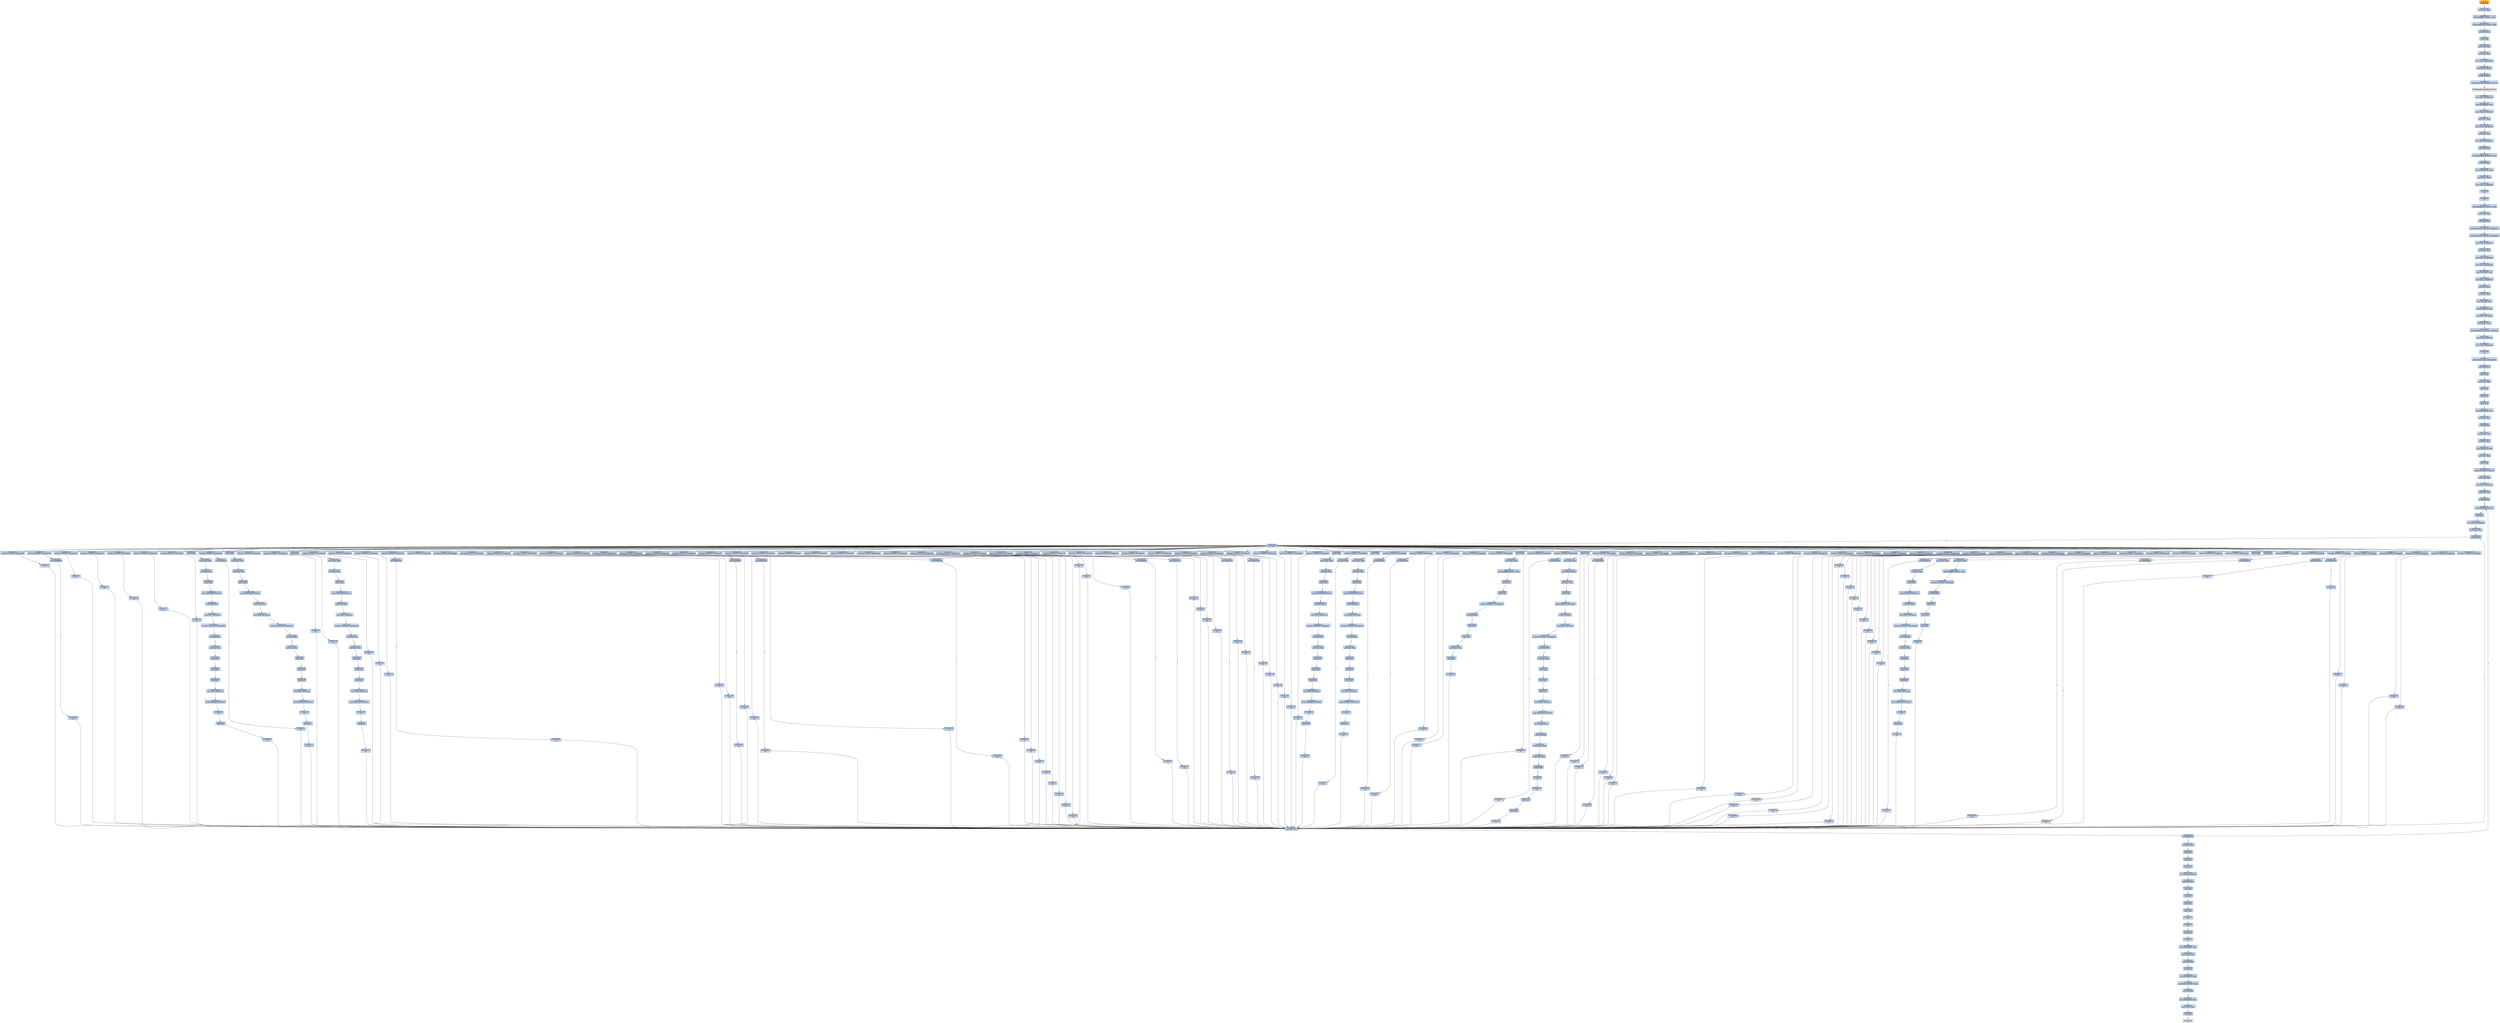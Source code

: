 digraph G {
node[shape=rectangle,style=filled,fillcolor=lightsteelblue,color=lightsteelblue]
bgcolor="transparent"
a0x0046a5dcpushl_ebp[label="start\npushl %ebp",color="lightgrey",fillcolor="orange"];
a0x0046a5ddmovl_esp_ebp[label="0x0046a5dd\nmovl %esp, %ebp"];
a0x0046a5dfaddl_0xfffffff0UINT8_esp[label="0x0046a5df\naddl $0xfffffff0<UINT8>, %esp"];
a0x0046a5e2movl_0x46a2b4UINT32_eax[label="0x0046a5e2\nmovl $0x46a2b4<UINT32>, %eax"];
a0x0046a5e7call_0x004060ec[label="0x0046a5e7\ncall 0x004060ec"];
a0x004060ecpushl_ebx[label="0x004060ec\npushl %ebx"];
a0x004060edmovl_eax_ebx[label="0x004060ed\nmovl %eax, %ebx"];
a0x004060efxorl_eax_eax[label="0x004060ef\nxorl %eax, %eax"];
a0x004060f1movl_eax_0x0046b0a8[label="0x004060f1\nmovl %eax, 0x0046b0a8"];
a0x004060f6pushl_0x0UINT8[label="0x004060f6\npushl $0x0<UINT8>"];
a0x004060f8call_0x00406028[label="0x004060f8\ncall 0x00406028"];
a0x00406028jmp_GetModuleHandleA_kernel32_dll[label="0x00406028\njmp GetModuleHandleA@kernel32.dll"];
GetModuleHandleA_kernel32_dll[label="GetModuleHandleA@kernel32.dll",color="lightgrey",fillcolor="lightgrey"];
a0x004060fdmovl_eax_0x0046e664[label="0x004060fd\nmovl %eax, 0x0046e664"];
a0x00406102movl_0x0046e664_eax[label="0x00406102\nmovl 0x0046e664, %eax"];
a0x00406107movl_eax_0x0046b0b4[label="0x00406107\nmovl %eax, 0x0046b0b4"];
a0x0040610cxorl_eax_eax[label="0x0040610c\nxorl %eax, %eax"];
a0x0040610emovl_eax_0x0046b0b8[label="0x0040610e\nmovl %eax, 0x0046b0b8"];
a0x00406113xorl_eax_eax[label="0x00406113\nxorl %eax, %eax"];
a0x00406115movl_eax_0x0046b0bc[label="0x00406115\nmovl %eax, 0x0046b0bc"];
a0x0040611acall_0x004060e0[label="0x0040611a\ncall 0x004060e0"];
a0x004060e0movl_0x46b0b0UINT32_eax[label="0x004060e0\nmovl $0x46b0b0<UINT32>, %eax"];
a0x004060e5call_0x004058f0[label="0x004060e5\ncall 0x004058f0"];
a0x004058f0movl_0x0046b038_edx[label="0x004058f0\nmovl 0x0046b038, %edx"];
a0x004058f6movl_edx_eax_[label="0x004058f6\nmovl %edx, (%eax)"];
a0x004058f8movl_eax_0x0046b038[label="0x004058f8\nmovl %eax, 0x0046b038"];
a0x004058fdret[label="0x004058fd\nret"];
a0x004060earet[label="0x004060ea\nret"];
a0x0040611fmovl_0x46b0b0UINT32_edx[label="0x0040611f\nmovl $0x46b0b0<UINT32>, %edx"];
a0x00406124movl_ebx_eax[label="0x00406124\nmovl %ebx, %eax"];
a0x00406126call_0x00403c74[label="0x00406126\ncall 0x00403c74"];
a0x00403c74movl_0x40120cUINT32_0x0046e014[label="0x00403c74\nmovl $0x40120c<UINT32>, 0x0046e014"];
a0x00403c7emovl_0x401214UINT32_0x0046e018[label="0x00403c7e\nmovl $0x401214<UINT32>, 0x0046e018"];
a0x00403c88movl_eax_0x0046e63c[label="0x00403c88\nmovl %eax, 0x0046e63c"];
a0x00403c8dxorl_eax_eax[label="0x00403c8d\nxorl %eax, %eax"];
a0x00403c8fmovl_eax_0x0046e640[label="0x00403c8f\nmovl %eax, 0x0046e640"];
a0x00403c94movl_edx_0x0046e644[label="0x00403c94\nmovl %edx, 0x0046e644"];
a0x00403c9amovl_0x4edx__eax[label="0x00403c9a\nmovl 0x4(%edx), %eax"];
a0x00403c9dmovl_eax_0x0046e02c[label="0x00403c9d\nmovl %eax, 0x0046e02c"];
a0x00403ca2call_0x00403b6c[label="0x00403ca2\ncall 0x00403b6c"];
a0x00403b6cxorl_edx_edx[label="0x00403b6c\nxorl %edx, %edx"];
a0x00403b6eleal__12ebp__eax[label="0x00403b6e\nleal -12(%ebp), %eax"];
a0x00403b71movl_fs_edx__ecx[label="0x00403b71\nmovl %fs:(%edx), %ecx"];
a0x00403b74movl_eax_fs_edx_[label="0x00403b74\nmovl %eax, %fs:(%edx)"];
a0x00403b77movl_ecx_eax_[label="0x00403b77\nmovl %ecx, (%eax)"];
a0x00403b79movl_0x403accUINT32_0x4eax_[label="0x00403b79\nmovl $0x403acc<UINT32>, 0x4(%eax)"];
a0x00403b80movl_ebp_0x8eax_[label="0x00403b80\nmovl %ebp, 0x8(%eax)"];
a0x00403b83movl_eax_0x0046e638[label="0x00403b83\nmovl %eax, 0x0046e638"];
a0x00403b88ret[label="0x00403b88\nret"];
a0x00403ca7movb_0x0UINT8_0x0046e034[label="0x00403ca7\nmovb $0x0<UINT8>, 0x0046e034"];
a0x00403caecall_0x00403c14[label="0x00403cae\ncall 0x00403c14"];
a0x00403c14pushl_ebp[label="0x00403c14\npushl %ebp"];
a0x00403c15movl_esp_ebp[label="0x00403c15\nmovl %esp, %ebp"];
a0x00403c17pushl_ebx[label="0x00403c17\npushl %ebx"];
a0x00403c18pushl_esi[label="0x00403c18\npushl %esi"];
a0x00403c19pushl_edi[label="0x00403c19\npushl %edi"];
a0x00403c1amovl_0x0046e63c_eax[label="0x00403c1a\nmovl 0x0046e63c, %eax"];
a0x00403c1ftestl_eax_eax[label="0x00403c1f\ntestl %eax, %eax"];
a0x00403c21je_0x00403c6e[label="0x00403c21\nje 0x00403c6e"];
a0x00403c23movl_eax__esi[label="0x00403c23\nmovl (%eax), %esi"];
a0x00403c25xorl_ebx_ebx[label="0x00403c25\nxorl %ebx, %ebx"];
a0x00403c27movl_0x4eax__edi[label="0x00403c27\nmovl 0x4(%eax), %edi"];
a0x00403c2axorl_edx_edx[label="0x00403c2a\nxorl %edx, %edx"];
a0x00403c2cpushl_ebp[label="0x00403c2c\npushl %ebp"];
a0x00403c2dpushl_0x403c5aUINT32[label="0x00403c2d\npushl $0x403c5a<UINT32>"];
a0x00403c32pushl_fs_edx_[label="0x00403c32\npushl %fs:(%edx)"];
a0x00403c35movl_esp_fs_edx_[label="0x00403c35\nmovl %esp, %fs:(%edx)"];
a0x00403c38cmpl_ebx_esi[label="0x00403c38\ncmpl %ebx, %esi"];
a0x00403c3ajle_0x00403c50[label="0x00403c3a\njle 0x00403c50"];
a0x00403c3cmovl_ediebx8__eax[label="0x00403c3c\nmovl (%edi,%ebx,8), %eax"];
a0x00403c3fincl_ebx[label="0x00403c3f\nincl %ebx"];
a0x00403c40movl_ebx_0x0046e640[label="0x00403c40\nmovl %ebx, 0x0046e640"];
a0x00403c46testl_eax_eax[label="0x00403c46\ntestl %eax, %eax"];
a0x00403c48je_0x00403c4c[label="0x00403c48\nje 0x00403c4c"];
a0x00403c4acall_eax[label="0x00403c4a\ncall %eax"];
a0x00406160subl_0x1UINT8_0x0046e668[label="0x00406160\nsubl $0x1<UINT8>, 0x0046e668"];
a0x00406167ret[label="0x00406167\nret"];
a0x00403c4ccmpl_ebx_esi[label="0x00403c4c\ncmpl %ebx, %esi"];
a0x00403c4ejg_0x00403c3c[label="0x00403c4e\njg 0x00403c3c"];
a0x00405f54subl_0x1UINT8_0x0046e5b8[label="0x00405f54\nsubl $0x1<UINT8>, 0x0046e5b8"];
a0x00405f5bjae_0x00406026[label="0x00405f5b\njae 0x00406026"];
a0x00406026ret[label="0x00406026\nret"];
a0x004061d8subl_0x1UINT8_0x0046e670[label="0x004061d8\nsubl $0x1<UINT8>, 0x0046e670"];
a0x004061dfret[label="0x004061df\nret"];
a0x00406e6csubl_0x1UINT8_0x0046e674[label="0x00406e6c\nsubl $0x1<UINT8>, 0x0046e674"];
a0x00406e73ret[label="0x00406e73\nret"];
a0x00406ea4subl_0x1UINT8_0x0046e678[label="0x00406ea4\nsubl $0x1<UINT8>, 0x0046e678"];
a0x00406eabret[label="0x00406eab\nret"];
a0x004117c0subl_0x1UINT8_0x0046e844[label="0x004117c0\nsubl $0x1<UINT8>, 0x0046e844"];
a0x004117c7ret[label="0x004117c7\nret"];
a0x004071c4subl_0x1UINT8_0x0046e67c[label="0x004071c4\nsubl $0x1<UINT8>, 0x0046e67c"];
a0x004071cbret[label="0x004071cb\nret"];
a0x0040db54pushl_ebp[label="0x0040db54\npushl %ebp"];
a0x0040db55movl_esp_ebp[label="0x0040db55\nmovl %esp, %ebp"];
a0x0040db57xorl_eax_eax[label="0x0040db57\nxorl %eax, %eax"];
a0x0040db59pushl_ebp[label="0x0040db59\npushl %ebp"];
a0x0040db5apushl_0x40dbbcUINT32[label="0x0040db5a\npushl $0x40dbbc<UINT32>"];
a0x0040db5fpushl_fs_eax_[label="0x0040db5f\npushl %fs:(%eax)"];
a0x0040db62movl_esp_fs_eax_[label="0x0040db62\nmovl %esp, %fs:(%eax)"];
a0x0040db65subl_0x1UINT8_0x0046e790[label="0x0040db65\nsubl $0x1<UINT8>, 0x0046e790"];
a0x0040db6cjae_0x0040dbae[label="0x0040db6c\njae 0x0040dbae"];
a0x0040dbaexorl_eax_eax[label="0x0040dbae\nxorl %eax, %eax"];
a0x0040dbb0popl_edx[label="0x0040dbb0\npopl %edx"];
a0x0040dbb1popl_ecx[label="0x0040dbb1\npopl %ecx"];
a0x0040dbb2popl_ecx[label="0x0040dbb2\npopl %ecx"];
a0x0040dbb3movl_edx_fs_eax_[label="0x0040dbb3\nmovl %edx, %fs:(%eax)"];
a0x0040dbb6pushl_0x40dbc3UINT32[label="0x0040dbb6\npushl $0x40dbc3<UINT32>"];
a0x0040dbbbret[label="0x0040dbbb\nret"];
a0x0040dbc3popl_ebp[label="0x0040dbc3\npopl %ebp"];
a0x0040dbc4ret[label="0x0040dbc4\nret"];
a0x0040e3c0subl_0x1UINT8_0x0046e7f8[label="0x0040e3c0\nsubl $0x1<UINT8>, 0x0046e7f8"];
a0x0040e3c7jae_0x0040e3ce[label="0x0040e3c7\njae 0x0040e3ce"];
a0x0040e3ceret[label="0x0040e3ce\nret"];
a0x00410d68pushl_ebp[label="0x00410d68\npushl %ebp"];
a0x00410d69movl_esp_ebp[label="0x00410d69\nmovl %esp, %ebp"];
a0x00410d6bxorl_eax_eax[label="0x00410d6b\nxorl %eax, %eax"];
a0x00410d6dpushl_ebp[label="0x00410d6d\npushl %ebp"];
a0x00410d6epushl_0x410e09UINT32[label="0x00410d6e\npushl $0x410e09<UINT32>"];
a0x00410d73pushl_fs_eax_[label="0x00410d73\npushl %fs:(%eax)"];
a0x00410d76movl_esp_fs_eax_[label="0x00410d76\nmovl %esp, %fs:(%eax)"];
a0x00410d79subl_0x1UINT8_0x0046e81c[label="0x00410d79\nsubl $0x1<UINT8>, 0x0046e81c"];
a0x00410d80jae_0x00410dfb[label="0x00410d80\njae 0x00410dfb"];
a0x00410dfbxorl_eax_eax[label="0x00410dfb\nxorl %eax, %eax"];
a0x00410dfdpopl_edx[label="0x00410dfd\npopl %edx"];
a0x00410dfepopl_ecx[label="0x00410dfe\npopl %ecx"];
a0x00410dffpopl_ecx[label="0x00410dff\npopl %ecx"];
a0x00410e00movl_edx_fs_eax_[label="0x00410e00\nmovl %edx, %fs:(%eax)"];
a0x00410e03pushl_0x410e10UINT32[label="0x00410e03\npushl $0x410e10<UINT32>"];
a0x00410e08ret[label="0x00410e08\nret"];
a0x00410e10popl_ebp[label="0x00410e10\npopl %ebp"];
a0x00410e11ret[label="0x00410e11\nret"];
a0x00410f4csubl_0x1UINT8_0x0046e83c[label="0x00410f4c\nsubl $0x1<UINT8>, 0x0046e83c"];
a0x00410f53ret[label="0x00410f53\nret"];
a0x00411788subl_0x1UINT8_0x0046e840[label="0x00411788\nsubl $0x1<UINT8>, 0x0046e840"];
a0x0041178fret[label="0x0041178f\nret"];
a0x0041c3e0pushl_ebp[label="0x0041c3e0\npushl %ebp"];
a0x0041c3e1movl_esp_ebp[label="0x0041c3e1\nmovl %esp, %ebp"];
a0x0041c3e3xorl_eax_eax[label="0x0041c3e3\nxorl %eax, %eax"];
a0x0041c3e5pushl_ebp[label="0x0041c3e5\npushl %ebp"];
a0x0041c3e6pushl_0x41c469UINT32[label="0x0041c3e6\npushl $0x41c469<UINT32>"];
a0x0041c3ebpushl_fs_eax_[label="0x0041c3eb\npushl %fs:(%eax)"];
a0x0041c3eemovl_esp_fs_eax_[label="0x0041c3ee\nmovl %esp, %fs:(%eax)"];
a0x0041c3f1subl_0x1UINT8_0x0046e854[label="0x0041c3f1\nsubl $0x1<UINT8>, 0x0046e854"];
a0x0041c3f8jae_0x0041c45b[label="0x0041c3f8\njae 0x0041c45b"];
a0x0041c45bxorl_eax_eax[label="0x0041c45b\nxorl %eax, %eax"];
a0x0041c45dpopl_edx[label="0x0041c45d\npopl %edx"];
a0x0041c45epopl_ecx[label="0x0041c45e\npopl %ecx"];
a0x0041c45fpopl_ecx[label="0x0041c45f\npopl %ecx"];
a0x0041c460movl_edx_fs_eax_[label="0x0041c460\nmovl %edx, %fs:(%eax)"];
a0x0041c463pushl_0x41c470UINT32[label="0x0041c463\npushl $0x41c470<UINT32>"];
a0x0041c468ret[label="0x0041c468\nret"];
a0x0041c470popl_ebp[label="0x0041c470\npopl %ebp"];
a0x0041c471ret[label="0x0041c471\nret"];
a0x004239d0subl_0x1UINT8_0x0046e8f0[label="0x004239d0\nsubl $0x1<UINT8>, 0x0046e8f0"];
a0x004239d7ret[label="0x004239d7\nret"];
a0x00423c88subl_0x1UINT8_0x0046e8f4[label="0x00423c88\nsubl $0x1<UINT8>, 0x0046e8f4"];
a0x00423c8fret[label="0x00423c8f\nret"];
a0x00425534subl_0x1UINT8_0x0046e934[label="0x00425534\nsubl $0x1<UINT8>, 0x0046e934"];
a0x0042553bret[label="0x0042553b\nret"];
a0x004244fcsubl_0x1UINT8_0x0046e91c[label="0x004244fc\nsubl $0x1<UINT8>, 0x0046e91c"];
a0x00424503jae_0x0042450a[label="0x00424503\njae 0x0042450a"];
a0x0042450aret[label="0x0042450a\nret"];
a0x00423d7csubl_0x1UINT8_0x0046e8f8[label="0x00423d7c\nsubl $0x1<UINT8>, 0x0046e8f8"];
a0x00423d83ret[label="0x00423d83\nret"];
a0x0041c704subl_0x1UINT8_0x0046e88c[label="0x0041c704\nsubl $0x1<UINT8>, 0x0046e88c"];
a0x0041c70bret[label="0x0041c70b\nret"];
a0x00423894subl_0x1UINT8_0x0046e894[label="0x00423894\nsubl $0x1<UINT8>, 0x0046e894"];
a0x0042389bjae_0x0042398e[label="0x0042389b\njae 0x0042398e"];
a0x0042398eret[label="0x0042398e\nret"];
a0x0043e4d0subl_0x1UINT8_0x0046eb98[label="0x0043e4d0\nsubl $0x1<UINT8>, 0x0046eb98"];
a0x0043e4d7ret[label="0x0043e4d7\nret"];
a0x0042453csubl_0x1UINT8_0x0046e930[label="0x0042453c\nsubl $0x1<UINT8>, 0x0046e930"];
a0x00424543ret[label="0x00424543\nret"];
a0x00444a8csubl_0x1UINT8_0x0046ebac[label="0x00444a8c\nsubl $0x1<UINT8>, 0x0046ebac"];
a0x00444a93jae_0x00444b10[label="0x00444a93\njae 0x00444b10"];
a0x00444b10ret[label="0x00444b10\nret"];
a0x00425a74subl_0x1UINT8_0x0046e978[label="0x00425a74\nsubl $0x1<UINT8>, 0x0046e978"];
a0x00425a7bret[label="0x00425a7b\nret"];
a0x0042641csubl_0x1UINT8_0x0046ea38[label="0x0042641c\nsubl $0x1<UINT8>, 0x0046ea38"];
a0x00426423jae_0x00426436[label="0x00426423\njae 0x00426436"];
a0x00426436ret[label="0x00426436\nret"];
a0x00426580subl_0x1UINT8_0x0046ea5c[label="0x00426580\nsubl $0x1<UINT8>, 0x0046ea5c"];
a0x00426587ret[label="0x00426587\nret"];
a0x00426548subl_0x1UINT8_0x0046ea58[label="0x00426548\nsubl $0x1<UINT8>, 0x0046ea58"];
a0x0042654fret[label="0x0042654f\nret"];
a0x00426510subl_0x1UINT8_0x0046ea54[label="0x00426510\nsubl $0x1<UINT8>, 0x0046ea54"];
a0x00426517ret[label="0x00426517\nret"];
a0x004264d8subl_0x1UINT8_0x0046ea50[label="0x004264d8\nsubl $0x1<UINT8>, 0x0046ea50"];
a0x004264dfret[label="0x004264df\nret"];
a0x004265b8subl_0x1UINT8_0x0046ea60[label="0x004265b8\nsubl $0x1<UINT8>, 0x0046ea60"];
a0x004265bfret[label="0x004265bf\nret"];
a0x00427ab4subl_0x1UINT8_0x0046eadc[label="0x00427ab4\nsubl $0x1<UINT8>, 0x0046eadc"];
a0x00427abbret[label="0x00427abb\nret"];
a0x0042a484subl_0x1UINT8_0x0046eaf8[label="0x0042a484\nsubl $0x1<UINT8>, 0x0046eaf8"];
a0x0042a48bret[label="0x0042a48b\nret"];
a0x0042556csubl_0x1UINT8_0x0046e93c[label="0x0042556c\nsubl $0x1<UINT8>, 0x0046e93c"];
a0x00425573ret[label="0x00425573\nret"];
a0x004255b0subl_0x1UINT8_0x0046e940[label="0x004255b0\nsubl $0x1<UINT8>, 0x0046e940"];
a0x004255b7ret[label="0x004255b7\nret"];
a0x004265f0subl_0x1UINT8_0x0046ea64[label="0x004265f0\nsubl $0x1<UINT8>, 0x0046ea64"];
a0x004265f7ret[label="0x004265f7\nret"];
a0x00426628subl_0x1UINT8_0x0046ea68[label="0x00426628\nsubl $0x1<UINT8>, 0x0046ea68"];
a0x0042662fret[label="0x0042662f\nret"];
a0x00426c60subl_0x1UINT8_0x0046ea6c[label="0x00426c60\nsubl $0x1<UINT8>, 0x0046ea6c"];
a0x00426c67jae_0x00426c9c[label="0x00426c67\njae 0x00426c9c"];
a0x00426c9cret[label="0x00426c9c\nret"];
a0x004272c4subl_0x1UINT8_0x0046ea78[label="0x004272c4\nsubl $0x1<UINT8>, 0x0046ea78"];
a0x004272cbjae_0x004272f1[label="0x004272cb\njae 0x004272f1"];
a0x004272f1ret[label="0x004272f1\nret"];
a0x004264a0subl_0x1UINT8_0x0046ea4c[label="0x004264a0\nsubl $0x1<UINT8>, 0x0046ea4c"];
a0x004264a7ret[label="0x004264a7\nret"];
a0x00426468subl_0x1UINT8_0x0046ea48[label="0x00426468\nsubl $0x1<UINT8>, 0x0046ea48"];
a0x0042646fret[label="0x0042646f\nret"];
a0x00427588subl_0x1UINT8_0x0046eac4[label="0x00427588\nsubl $0x1<UINT8>, 0x0046eac4"];
a0x0042758fret[label="0x0042758f\nret"];
a0x004279b8subl_0x1UINT8_0x0046eac8[label="0x004279b8\nsubl $0x1<UINT8>, 0x0046eac8"];
a0x004279bfret[label="0x004279bf\nret"];
a0x004274c8subl_0x1UINT8_0x0046ea90[label="0x004274c8\nsubl $0x1<UINT8>, 0x0046ea90"];
a0x004274cfjae_0x004274ec[label="0x004274cf\njae 0x004274ec"];
a0x004274ecret[label="0x004274ec\nret"];
a0x00427520subl_0x1UINT8_0x0046eac0[label="0x00427520\nsubl $0x1<UINT8>, 0x0046eac0"];
a0x00427527ret[label="0x00427527\nret"];
a0x004273f0subl_0x1UINT8_0x0046ea8c[label="0x004273f0\nsubl $0x1<UINT8>, 0x0046ea8c"];
a0x004273f7ret[label="0x004273f7\nret"];
a0x00427368subl_0x1UINT8_0x0046ea84[label="0x00427368\nsubl $0x1<UINT8>, 0x0046ea84"];
a0x0042736fjae_0x00427398[label="0x0042736f\njae 0x00427398"];
a0x00427398ret[label="0x00427398\nret"];
a0x0042a5ecsubl_0x1UINT8_0x0046eafc[label="0x0042a5ec\nsubl $0x1<UINT8>, 0x0046eafc"];
a0x0042a5f3ret[label="0x0042a5f3\nret"];
a0x00427a24subl_0x1UINT8_0x0046eacc[label="0x00427a24\nsubl $0x1<UINT8>, 0x0046eacc"];
a0x00427a2bret[label="0x00427a2b\nret"];
a0x00427a7csubl_0x1UINT8_0x0046ead0[label="0x00427a7c\nsubl $0x1<UINT8>, 0x0046ead0"];
a0x00427a83ret[label="0x00427a83\nret"];
a0x00427324subl_0x1UINT8_0x0046ea7c[label="0x00427324\nsubl $0x1<UINT8>, 0x0046ea7c"];
a0x0042732bret[label="0x0042732b\nret"];
a0x00427c34subl_0x1UINT8_0x0046eae0[label="0x00427c34\nsubl $0x1<UINT8>, 0x0046eae0"];
a0x00427c3bret[label="0x00427c3b\nret"];
a0x00428640subl_0x1UINT8_0x0046eaf0[label="0x00428640\nsubl $0x1<UINT8>, 0x0046eaf0"];
a0x00428647ret[label="0x00428647\nret"];
a0x0043bad0pushl_ebp[label="0x0043bad0\npushl %ebp"];
a0x0043bad1movl_esp_ebp[label="0x0043bad1\nmovl %esp, %ebp"];
a0x0043bad3xorl_eax_eax[label="0x0043bad3\nxorl %eax, %eax"];
a0x0043bad5pushl_ebp[label="0x0043bad5\npushl %ebp"];
a0x0043bad6pushl_0x43bb56UINT32[label="0x0043bad6\npushl $0x43bb56<UINT32>"];
a0x0043badbpushl_fs_eax_[label="0x0043badb\npushl %fs:(%eax)"];
a0x0043bademovl_esp_fs_eax_[label="0x0043bade\nmovl %esp, %fs:(%eax)"];
a0x0043bae1subl_0x1UINT8_0x0046eb1c[label="0x0043bae1\nsubl $0x1<UINT8>, 0x0046eb1c"];
a0x0043bae8jae_0x0043bb48[label="0x0043bae8\njae 0x0043bb48"];
a0x0043bb48xorl_eax_eax[label="0x0043bb48\nxorl %eax, %eax"];
a0x0043bb4apopl_edx[label="0x0043bb4a\npopl %edx"];
a0x0043bb4bpopl_ecx[label="0x0043bb4b\npopl %ecx"];
a0x0043bb4cpopl_ecx[label="0x0043bb4c\npopl %ecx"];
a0x0043bb4dmovl_edx_fs_eax_[label="0x0043bb4d\nmovl %edx, %fs:(%eax)"];
a0x0043bb50pushl_0x43bb5dUINT32[label="0x0043bb50\npushl $0x43bb5d<UINT32>"];
a0x0043bb55ret[label="0x0043bb55\nret"];
a0x0043bb5dpopl_ebp[label="0x0043bb5d\npopl %ebp"];
a0x0043bb5eret[label="0x0043bb5e\nret"];
a0x0043cdc8subl_0x1UINT8_0x0046eb94[label="0x0043cdc8\nsubl $0x1<UINT8>, 0x0046eb94"];
a0x0043cdcfjae_0x0043cdf1[label="0x0043cdcf\njae 0x0043cdf1"];
a0x0043cdf1ret[label="0x0043cdf1\nret"];
a0x0042b2b8pushl_ebp[label="0x0042b2b8\npushl %ebp"];
a0x0042b2b9movl_esp_ebp[label="0x0042b2b9\nmovl %esp, %ebp"];
a0x0042b2bbxorl_eax_eax[label="0x0042b2bb\nxorl %eax, %eax"];
a0x0042b2bdpushl_ebp[label="0x0042b2bd\npushl %ebp"];
a0x0042b2bepushl_0x42b30aUINT32[label="0x0042b2be\npushl $0x42b30a<UINT32>"];
a0x0042b2c3pushl_fs_eax_[label="0x0042b2c3\npushl %fs:(%eax)"];
a0x0042b2c6movl_esp_fs_eax_[label="0x0042b2c6\nmovl %esp, %fs:(%eax)"];
a0x0042b2c9subl_0x1UINT8_0x0046eb08[label="0x0042b2c9\nsubl $0x1<UINT8>, 0x0046eb08"];
a0x0042b2d0jae_0x0042b2fc[label="0x0042b2d0\njae 0x0042b2fc"];
a0x0042b2fcxorl_eax_eax[label="0x0042b2fc\nxorl %eax, %eax"];
a0x0042b2fepopl_edx[label="0x0042b2fe\npopl %edx"];
a0x0042b2ffpopl_ecx[label="0x0042b2ff\npopl %ecx"];
a0x0042b300popl_ecx[label="0x0042b300\npopl %ecx"];
a0x0042b301movl_edx_fs_eax_[label="0x0042b301\nmovl %edx, %fs:(%eax)"];
a0x0042b304pushl_0x42b311UINT32[label="0x0042b304\npushl $0x42b311<UINT32>"];
a0x0042b309ret[label="0x0042b309\nret"];
a0x0042b311popl_ebp[label="0x0042b311\npopl %ebp"];
a0x0042b312ret[label="0x0042b312\nret"];
a0x004258c8subl_0x1UINT8_0x0046e964[label="0x004258c8\nsubl $0x1<UINT8>, 0x0046e964"];
a0x004258cfjae_0x004258d6[label="0x004258cf\njae 0x004258d6"];
a0x004258d6ret[label="0x004258d6\nret"];
a0x00450ef4subl_0x1UINT8_0x0046ebbc[label="0x00450ef4\nsubl $0x1<UINT8>, 0x0046ebbc"];
a0x00450efbjae_0x00450f25[label="0x00450efb\njae 0x00450f25"];
a0x00450f25ret[label="0x00450f25\nret"];
a0x004536ccsubl_0x1UINT8_0x0046ebdc[label="0x004536cc\nsubl $0x1<UINT8>, 0x0046ebdc"];
a0x004536d3ret[label="0x004536d3\nret"];
a0x004533a4subl_0x1UINT8_0x0046ebd8[label="0x004533a4\nsubl $0x1<UINT8>, 0x0046ebd8"];
a0x004533abret[label="0x004533ab\nret"];
a0x00456718subl_0x1UINT8_0x0046edd8[label="0x00456718\nsubl $0x1<UINT8>, 0x0046edd8"];
a0x0045671fret[label="0x0045671f\nret"];
a0x00454818pushl_ebp[label="0x00454818\npushl %ebp"];
a0x00454819movl_esp_ebp[label="0x00454819\nmovl %esp, %ebp"];
a0x0045481baddl_0xfffffff0UINT8_esp[label="0x0045481b\naddl $0xfffffff0<UINT8>, %esp"];
a0x0045481epushl_esi[label="0x0045481e\npushl %esi"];
a0x0045481fpushl_edi[label="0x0045481f\npushl %edi"];
a0x00454820subl_0x1UINT8_0x0046edc0[label="0x00454820\nsubl $0x1<UINT8>, 0x0046edc0"];
a0x00454827jae_0x00454856[label="0x00454827\njae 0x00454856"];
a0x00454856popl_edi[label="0x00454856\npopl %edi"];
a0x00454857popl_esi[label="0x00454857\npopl %esi"];
a0x00454858movl_ebp_esp[label="0x00454858\nmovl %ebp, %esp"];
a0x0045485apopl_ebp[label="0x0045485a\npopl %ebp"];
a0x0045485bret[label="0x0045485b\nret"];
a0x0045488csubl_0x1UINT8_0x0046edc8[label="0x0045488c\nsubl $0x1<UINT8>, 0x0046edc8"];
a0x00454893ret[label="0x00454893\nret"];
a0x004566bcsubl_0x1UINT8_0x0046edd4[label="0x004566bc\nsubl $0x1<UINT8>, 0x0046edd4"];
a0x004566c3jae_0x004566e7[label="0x004566c3\njae 0x004566e7"];
a0x004566e7ret[label="0x004566e7\nret"];
a0x00457ca0pushl_ebp[label="0x00457ca0\npushl %ebp"];
a0x00457ca1movl_esp_ebp[label="0x00457ca1\nmovl %esp, %ebp"];
a0x00457ca3pushl_0x0UINT8[label="0x00457ca3\npushl $0x0<UINT8>"];
a0x00457ca5xorl_eax_eax[label="0x00457ca5\nxorl %eax, %eax"];
a0x00457ca7pushl_ebp[label="0x00457ca7\npushl %ebp"];
a0x00457ca8pushl_0x457d73UINT32[label="0x00457ca8\npushl $0x457d73<UINT32>"];
a0x00457cadpushl_fs_eax_[label="0x00457cad\npushl %fs:(%eax)"];
a0x00457cb0movl_esp_fs_eax_[label="0x00457cb0\nmovl %esp, %fs:(%eax)"];
a0x00457cb3subl_0x1UINT8_0x0046ede4[label="0x00457cb3\nsubl $0x1<UINT8>, 0x0046ede4"];
a0x00457cbajae_0x00457d5d[label="0x00457cba\njae 0x00457d5d"];
a0x00457d5dxorl_eax_eax[label="0x00457d5d\nxorl %eax, %eax"];
a0x00457d5fpopl_edx[label="0x00457d5f\npopl %edx"];
a0x00457d60popl_ecx[label="0x00457d60\npopl %ecx"];
a0x00457d61popl_ecx[label="0x00457d61\npopl %ecx"];
a0x00457d62movl_edx_fs_eax_[label="0x00457d62\nmovl %edx, %fs:(%eax)"];
a0x00457d65pushl_0x457d7aUINT32[label="0x00457d65\npushl $0x457d7a<UINT32>"];
a0x00457d6aleal__4ebp__eax[label="0x00457d6a\nleal -4(%ebp), %eax"];
a0x00457d6dcall_0x00403fd0[label="0x00457d6d\ncall 0x00403fd0"];
a0x00403fd0movl_eax__edx[label="0x00403fd0\nmovl (%eax), %edx"];
a0x00403fd2testl_edx_edx[label="0x00403fd2\ntestl %edx, %edx"];
a0x00403fd4je_0x00403ff2[label="0x00403fd4\nje 0x00403ff2"];
a0x00403ff2ret[label="0x00403ff2\nret"];
a0x00457d72ret[label="0x00457d72\nret"];
a0x00457d7apopl_ecx[label="0x00457d7a\npopl %ecx"];
a0x00457d7bpopl_ebp[label="0x00457d7b\npopl %ebp"];
a0x00457d7cret[label="0x00457d7c\nret"];
a0x004555b8subl_0x1UINT8_0x0046edd0[label="0x004555b8\nsubl $0x1<UINT8>, 0x0046edd0"];
a0x004555bfret[label="0x004555bf\nret"];
a0x00457eb4subl_0x1UINT8_0x0046edf0[label="0x00457eb4\nsubl $0x1<UINT8>, 0x0046edf0"];
a0x00457ebbret[label="0x00457ebb\nret"];
a0x0045b758subl_0x1UINT8_0x0046ee00[label="0x0045b758\nsubl $0x1<UINT8>, 0x0046ee00"];
a0x0045b75fret[label="0x0045b75f\nret"];
a0x0045bd94subl_0x1UINT8_0x0046ee04[label="0x0045bd94\nsubl $0x1<UINT8>, 0x0046ee04"];
a0x0045bd9bjae_0x0045bdb8[label="0x0045bd9b\njae 0x0045bdb8"];
a0x0045bdb8ret[label="0x0045bdb8\nret"];
a0x0045cd0csubl_0x1UINT8_0x0046ee14[label="0x0045cd0c\nsubl $0x1<UINT8>, 0x0046ee14"];
a0x0045cd13ret[label="0x0045cd13\nret"];
a0x0045c6a4subl_0x1UINT8_0x0046ee0c[label="0x0045c6a4\nsubl $0x1<UINT8>, 0x0046ee0c"];
a0x0045c6abret[label="0x0045c6ab\nret"];
a0x0045d23csubl_0x1UINT8_0x0046ee1c[label="0x0045d23c\nsubl $0x1<UINT8>, 0x0046ee1c"];
a0x0045d243ret[label="0x0045d243\nret"];
a0x0045dd94subl_0x1UINT8_0x0046ee20[label="0x0045dd94\nsubl $0x1<UINT8>, 0x0046ee20"];
a0x0045dd9bret[label="0x0045dd9b\nret"];
a0x0045e670subl_0x1UINT8_0x0046ee24[label="0x0045e670\nsubl $0x1<UINT8>, 0x0046ee24"];
a0x0045e677ret[label="0x0045e677\nret"];
a0x0045d204subl_0x1UINT8_0x0046ee18[label="0x0045d204\nsubl $0x1<UINT8>, 0x0046ee18"];
a0x0045d20bret[label="0x0045d20b\nret"];
a0x0045cba4subl_0x1UINT8_0x0046ee10[label="0x0045cba4\nsubl $0x1<UINT8>, 0x0046ee10"];
a0x0045cbabret[label="0x0045cbab\nret"];
a0x004607e8subl_0x1UINT8_0x0046ee2c[label="0x004607e8\nsubl $0x1<UINT8>, 0x0046ee2c"];
a0x004607efret[label="0x004607ef\nret"];
a0x00460b5csubl_0x1UINT8_0x0046ee30[label="0x00460b5c\nsubl $0x1<UINT8>, 0x0046ee30"];
a0x00460b63ret[label="0x00460b63\nret"];
a0x004606d0subl_0x1UINT8_0x0046ee28[label="0x004606d0\nsubl $0x1<UINT8>, 0x0046ee28"];
a0x004606d7ret[label="0x004606d7\nret"];
a0x004642fcsubl_0x1UINT8_0x0046eedc[label="0x004642fc\nsubl $0x1<UINT8>, 0x0046eedc"];
a0x00464303ret[label="0x00464303\nret"];
a0x0045a054subl_0x1UINT8_0x0046edf8[label="0x0045a054\nsubl $0x1<UINT8>, 0x0046edf8"];
a0x0045a05bret[label="0x0045a05b\nret"];
a0x004595b8subl_0x1UINT8_0x0046edf4[label="0x004595b8\nsubl $0x1<UINT8>, 0x0046edf4"];
a0x004595bfret[label="0x004595bf\nret"];
a0x0045b46csubl_0x1UINT8_0x0046edfc[label="0x0045b46c\nsubl $0x1<UINT8>, 0x0046edfc"];
a0x0045b473ret[label="0x0045b473\nret"];
a0x00466c48subl_0x1UINT8_0x0046eff4[label="0x00466c48\nsubl $0x1<UINT8>, 0x0046eff4"];
a0x00466c4fret[label="0x00466c4f\nret"];
a0x00463e5csubl_0x1UINT8_0x0046eed8[label="0x00463e5c\nsubl $0x1<UINT8>, 0x0046eed8"];
a0x00463e63ret[label="0x00463e63\nret"];
a0x00461384subl_0x1UINT8_0x0046ee34[label="0x00461384\nsubl $0x1<UINT8>, 0x0046ee34"];
a0x0046138bret[label="0x0046138b\nret"];
a0x004615e4subl_0x1UINT8_0x0046ee38[label="0x004615e4\nsubl $0x1<UINT8>, 0x0046ee38"];
a0x004615ebret[label="0x004615eb\nret"];
a0x00461f00subl_0x1UINT8_0x0046ee3c[label="0x00461f00\nsubl $0x1<UINT8>, 0x0046ee3c"];
a0x00461f07ret[label="0x00461f07\nret"];
a0x00462af4subl_0x1UINT8_0x0046eec4[label="0x00462af4\nsubl $0x1<UINT8>, 0x0046eec4"];
a0x00462afbret[label="0x00462afb\nret"];
a0x004621a4subl_0x1UINT8_0x0046eec0[label="0x004621a4\nsubl $0x1<UINT8>, 0x0046eec0"];
a0x004621abjae_0x004621c2[label="0x004621ab\njae 0x004621c2"];
a0x004621c2ret[label="0x004621c2\nret"];
a0x00463da4pushl_ebp[label="0x00463da4\npushl %ebp"];
a0x00463da5movl_esp_ebp[label="0x00463da5\nmovl %esp, %ebp"];
a0x00463da7xorl_eax_eax[label="0x00463da7\nxorl %eax, %eax"];
a0x00463da9pushl_ebp[label="0x00463da9\npushl %ebp"];
a0x00463daapushl_0x463e10UINT32[label="0x00463daa\npushl $0x463e10<UINT32>"];
a0x00463dafpushl_fs_eax_[label="0x00463daf\npushl %fs:(%eax)"];
a0x00463db2movl_esp_fs_eax_[label="0x00463db2\nmovl %esp, %fs:(%eax)"];
a0x00463db5subl_0x1UINT8_0x0046eed4[label="0x00463db5\nsubl $0x1<UINT8>, 0x0046eed4"];
a0x00463dbcjae_0x00463e02[label="0x00463dbc\njae 0x00463e02"];
a0x00463e02xorl_eax_eax[label="0x00463e02\nxorl %eax, %eax"];
a0x00463e04popl_edx[label="0x00463e04\npopl %edx"];
a0x00463e05popl_ecx[label="0x00463e05\npopl %ecx"];
a0x00463e06popl_ecx[label="0x00463e06\npopl %ecx"];
a0x00463e07movl_edx_fs_eax_[label="0x00463e07\nmovl %edx, %fs:(%eax)"];
a0x00463e0apushl_0x463e17UINT32[label="0x00463e0a\npushl $0x463e17<UINT32>"];
a0x00463e0fret[label="0x00463e0f\nret"];
a0x00463e17popl_ebp[label="0x00463e17\npopl %ebp"];
a0x00463e18ret[label="0x00463e18\nret"];
a0x004690ccpushl_ebp[label="0x004690cc\npushl %ebp"];
a0x004690cdmovl_esp_ebp[label="0x004690cd\nmovl %esp, %ebp"];
a0x004690cfaddl_0xfffffff8UINT8_esp[label="0x004690cf\naddl $0xfffffff8<UINT8>, %esp"];
a0x004690d2subl_0x1UINT8_0x0046eff8[label="0x004690d2\nsubl $0x1<UINT8>, 0x0046eff8"];
a0x004690d9jae_0x004690f8[label="0x004690d9\njae 0x004690f8"];
a0x004690f8popl_ecx[label="0x004690f8\npopl %ecx"];
a0x004690f9popl_ecx[label="0x004690f9\npopl %ecx"];
a0x004690fapopl_ebp[label="0x004690fa\npopl %ebp"];
a0x004690fbret[label="0x004690fb\nret"];
a0x004649a0subl_0x1UINT8_0x0046ef60[label="0x004649a0\nsubl $0x1<UINT8>, 0x0046ef60"];
a0x004649a7jae_0x004649be[label="0x004649a7\njae 0x004649be"];
a0x004649beret[label="0x004649be\nret"];
a0x00464c60subl_0x1UINT8_0x0046efe4[label="0x00464c60\nsubl $0x1<UINT8>, 0x0046efe4"];
a0x00464c67jae_0x00464c7e[label="0x00464c67\njae 0x00464c7e"];
a0x00464c7eret[label="0x00464c7e\nret"];
a0x004654f0subl_0x1UINT8_0x0046efe8[label="0x004654f0\nsubl $0x1<UINT8>, 0x0046efe8"];
a0x004654f7jae_0x00465533[label="0x004654f7\njae 0x00465533"];
a0x00465533ret[label="0x00465533\nret"];
a0x0046573csubl_0x1UINT8_0x0046efec[label="0x0046573c\nsubl $0x1<UINT8>, 0x0046efec"];
a0x00465743jae_0x00465762[label="0x00465743\njae 0x00465762"];
a0x00465762ret[label="0x00465762\nret"];
a0x00466c10subl_0x1UINT8_0x0046eff0[label="0x00466c10\nsubl $0x1<UINT8>, 0x0046eff0"];
a0x00466c17ret[label="0x00466c17\nret"];
a0x00469d10subl_0x1UINT8_0x0046effc[label="0x00469d10\nsubl $0x1<UINT8>, 0x0046effc"];
a0x00469d17ret[label="0x00469d17\nret"];
a0x00452768subl_0x1UINT8_0x0046ebd4[label="0x00452768\nsubl $0x1<UINT8>, 0x0046ebd4"];
a0x0045276fret[label="0x0045276f\nret"];
a0x0046a284subl_0x1UINT8_0x0046f004[label="0x0046a284\nsubl $0x1<UINT8>, 0x0046f004"];
a0x0046a28bret[label="0x0046a28b\nret"];
a0x00403c50xorl_eax_eax[label="0x00403c50\nxorl %eax, %eax"];
a0x00403c52popl_edx[label="0x00403c52\npopl %edx"];
a0x00403c53popl_ecx[label="0x00403c53\npopl %ecx"];
a0x00403c54popl_ecx[label="0x00403c54\npopl %ecx"];
a0x00403c55movl_edx_fs_eax_[label="0x00403c55\nmovl %edx, %fs:(%eax)"];
a0x00403c58jmp_0x00403c6e[label="0x00403c58\njmp 0x00403c6e"];
a0x00403c6epopl_edi[label="0x00403c6e\npopl %edi"];
a0x00403c6fpopl_esi[label="0x00403c6f\npopl %esi"];
a0x00403c70popl_ebx[label="0x00403c70\npopl %ebx"];
a0x00403c71popl_ebp[label="0x00403c71\npopl %ebp"];
a0x00403c72ret[label="0x00403c72\nret"];
a0x00403cb3ret[label="0x00403cb3\nret"];
a0x0040612bpopl_ebx[label="0x0040612b\npopl %ebx"];
a0x0040612cret[label="0x0040612c\nret"];
a0x0046a5ecmovl_0x0046d00c_eax[label="0x0046a5ec\nmovl 0x0046d00c, %eax"];
a0x0046a5f1movl_eax__eax[label="0x0046a5f1\nmovl (%eax), %eax"];
a0x0046a5f3call_0x0044f998[label="0x0046a5f3\ncall 0x0044f998"];
a0x0044f998pushl_ebx[label="0x0044f998\npushl %ebx"];
a0x0044f999movl_0x0046cf0c_eax[label="0x0044f999\nmovl 0x0046cf0c, %eax"];
a0x0044f99ecmpl_0x0UINT8_eax_[label="0x0044f99e\ncmpl $0x0<UINT8>, (%eax)"];
a0x0044f9a1je_0x0044f9ad[label="0x0044f9a1\nje 0x0044f9ad"];
a0x0044f9a3movl_0x0046cf0c_ebx[label="0x0044f9a3\nmovl 0x0046cf0c, %ebx"];
a0x0044f9a9movl_ebx__ebx[label="0x0044f9a9\nmovl (%ebx), %ebx"];
a0x0044f9abcall_ebx[label="0x0044f9ab\ncall %ebx"];
a0x00000065[label="0x00000065",color="lightgrey",fillcolor="lightgrey"];
a0x0046a5dcpushl_ebp -> a0x0046a5ddmovl_esp_ebp [color="#000000"];
a0x0046a5ddmovl_esp_ebp -> a0x0046a5dfaddl_0xfffffff0UINT8_esp [color="#000000"];
a0x0046a5dfaddl_0xfffffff0UINT8_esp -> a0x0046a5e2movl_0x46a2b4UINT32_eax [color="#000000"];
a0x0046a5e2movl_0x46a2b4UINT32_eax -> a0x0046a5e7call_0x004060ec [color="#000000"];
a0x0046a5e7call_0x004060ec -> a0x004060ecpushl_ebx [color="#000000"];
a0x004060ecpushl_ebx -> a0x004060edmovl_eax_ebx [color="#000000"];
a0x004060edmovl_eax_ebx -> a0x004060efxorl_eax_eax [color="#000000"];
a0x004060efxorl_eax_eax -> a0x004060f1movl_eax_0x0046b0a8 [color="#000000"];
a0x004060f1movl_eax_0x0046b0a8 -> a0x004060f6pushl_0x0UINT8 [color="#000000"];
a0x004060f6pushl_0x0UINT8 -> a0x004060f8call_0x00406028 [color="#000000"];
a0x004060f8call_0x00406028 -> a0x00406028jmp_GetModuleHandleA_kernel32_dll [color="#000000"];
a0x00406028jmp_GetModuleHandleA_kernel32_dll -> GetModuleHandleA_kernel32_dll [color="#000000"];
GetModuleHandleA_kernel32_dll -> a0x004060fdmovl_eax_0x0046e664 [color="#000000"];
a0x004060fdmovl_eax_0x0046e664 -> a0x00406102movl_0x0046e664_eax [color="#000000"];
a0x00406102movl_0x0046e664_eax -> a0x00406107movl_eax_0x0046b0b4 [color="#000000"];
a0x00406107movl_eax_0x0046b0b4 -> a0x0040610cxorl_eax_eax [color="#000000"];
a0x0040610cxorl_eax_eax -> a0x0040610emovl_eax_0x0046b0b8 [color="#000000"];
a0x0040610emovl_eax_0x0046b0b8 -> a0x00406113xorl_eax_eax [color="#000000"];
a0x00406113xorl_eax_eax -> a0x00406115movl_eax_0x0046b0bc [color="#000000"];
a0x00406115movl_eax_0x0046b0bc -> a0x0040611acall_0x004060e0 [color="#000000"];
a0x0040611acall_0x004060e0 -> a0x004060e0movl_0x46b0b0UINT32_eax [color="#000000"];
a0x004060e0movl_0x46b0b0UINT32_eax -> a0x004060e5call_0x004058f0 [color="#000000"];
a0x004060e5call_0x004058f0 -> a0x004058f0movl_0x0046b038_edx [color="#000000"];
a0x004058f0movl_0x0046b038_edx -> a0x004058f6movl_edx_eax_ [color="#000000"];
a0x004058f6movl_edx_eax_ -> a0x004058f8movl_eax_0x0046b038 [color="#000000"];
a0x004058f8movl_eax_0x0046b038 -> a0x004058fdret [color="#000000"];
a0x004058fdret -> a0x004060earet [color="#000000"];
a0x004060earet -> a0x0040611fmovl_0x46b0b0UINT32_edx [color="#000000"];
a0x0040611fmovl_0x46b0b0UINT32_edx -> a0x00406124movl_ebx_eax [color="#000000"];
a0x00406124movl_ebx_eax -> a0x00406126call_0x00403c74 [color="#000000"];
a0x00406126call_0x00403c74 -> a0x00403c74movl_0x40120cUINT32_0x0046e014 [color="#000000"];
a0x00403c74movl_0x40120cUINT32_0x0046e014 -> a0x00403c7emovl_0x401214UINT32_0x0046e018 [color="#000000"];
a0x00403c7emovl_0x401214UINT32_0x0046e018 -> a0x00403c88movl_eax_0x0046e63c [color="#000000"];
a0x00403c88movl_eax_0x0046e63c -> a0x00403c8dxorl_eax_eax [color="#000000"];
a0x00403c8dxorl_eax_eax -> a0x00403c8fmovl_eax_0x0046e640 [color="#000000"];
a0x00403c8fmovl_eax_0x0046e640 -> a0x00403c94movl_edx_0x0046e644 [color="#000000"];
a0x00403c94movl_edx_0x0046e644 -> a0x00403c9amovl_0x4edx__eax [color="#000000"];
a0x00403c9amovl_0x4edx__eax -> a0x00403c9dmovl_eax_0x0046e02c [color="#000000"];
a0x00403c9dmovl_eax_0x0046e02c -> a0x00403ca2call_0x00403b6c [color="#000000"];
a0x00403ca2call_0x00403b6c -> a0x00403b6cxorl_edx_edx [color="#000000"];
a0x00403b6cxorl_edx_edx -> a0x00403b6eleal__12ebp__eax [color="#000000"];
a0x00403b6eleal__12ebp__eax -> a0x00403b71movl_fs_edx__ecx [color="#000000"];
a0x00403b71movl_fs_edx__ecx -> a0x00403b74movl_eax_fs_edx_ [color="#000000"];
a0x00403b74movl_eax_fs_edx_ -> a0x00403b77movl_ecx_eax_ [color="#000000"];
a0x00403b77movl_ecx_eax_ -> a0x00403b79movl_0x403accUINT32_0x4eax_ [color="#000000"];
a0x00403b79movl_0x403accUINT32_0x4eax_ -> a0x00403b80movl_ebp_0x8eax_ [color="#000000"];
a0x00403b80movl_ebp_0x8eax_ -> a0x00403b83movl_eax_0x0046e638 [color="#000000"];
a0x00403b83movl_eax_0x0046e638 -> a0x00403b88ret [color="#000000"];
a0x00403b88ret -> a0x00403ca7movb_0x0UINT8_0x0046e034 [color="#000000"];
a0x00403ca7movb_0x0UINT8_0x0046e034 -> a0x00403caecall_0x00403c14 [color="#000000"];
a0x00403caecall_0x00403c14 -> a0x00403c14pushl_ebp [color="#000000"];
a0x00403c14pushl_ebp -> a0x00403c15movl_esp_ebp [color="#000000"];
a0x00403c15movl_esp_ebp -> a0x00403c17pushl_ebx [color="#000000"];
a0x00403c17pushl_ebx -> a0x00403c18pushl_esi [color="#000000"];
a0x00403c18pushl_esi -> a0x00403c19pushl_edi [color="#000000"];
a0x00403c19pushl_edi -> a0x00403c1amovl_0x0046e63c_eax [color="#000000"];
a0x00403c1amovl_0x0046e63c_eax -> a0x00403c1ftestl_eax_eax [color="#000000"];
a0x00403c1ftestl_eax_eax -> a0x00403c21je_0x00403c6e [color="#000000"];
a0x00403c21je_0x00403c6e -> a0x00403c23movl_eax__esi [color="#000000",label="F"];
a0x00403c23movl_eax__esi -> a0x00403c25xorl_ebx_ebx [color="#000000"];
a0x00403c25xorl_ebx_ebx -> a0x00403c27movl_0x4eax__edi [color="#000000"];
a0x00403c27movl_0x4eax__edi -> a0x00403c2axorl_edx_edx [color="#000000"];
a0x00403c2axorl_edx_edx -> a0x00403c2cpushl_ebp [color="#000000"];
a0x00403c2cpushl_ebp -> a0x00403c2dpushl_0x403c5aUINT32 [color="#000000"];
a0x00403c2dpushl_0x403c5aUINT32 -> a0x00403c32pushl_fs_edx_ [color="#000000"];
a0x00403c32pushl_fs_edx_ -> a0x00403c35movl_esp_fs_edx_ [color="#000000"];
a0x00403c35movl_esp_fs_edx_ -> a0x00403c38cmpl_ebx_esi [color="#000000"];
a0x00403c38cmpl_ebx_esi -> a0x00403c3ajle_0x00403c50 [color="#000000"];
a0x00403c3ajle_0x00403c50 -> a0x00403c3cmovl_ediebx8__eax [color="#000000",label="F"];
a0x00403c3cmovl_ediebx8__eax -> a0x00403c3fincl_ebx [color="#000000"];
a0x00403c3fincl_ebx -> a0x00403c40movl_ebx_0x0046e640 [color="#000000"];
a0x00403c40movl_ebx_0x0046e640 -> a0x00403c46testl_eax_eax [color="#000000"];
a0x00403c46testl_eax_eax -> a0x00403c48je_0x00403c4c [color="#000000"];
a0x00403c48je_0x00403c4c -> a0x00403c4acall_eax [color="#000000",label="F"];
a0x00403c4acall_eax -> a0x00406160subl_0x1UINT8_0x0046e668 [color="#000000"];
a0x00406160subl_0x1UINT8_0x0046e668 -> a0x00406167ret [color="#000000"];
a0x00406167ret -> a0x00403c4ccmpl_ebx_esi [color="#000000"];
a0x00403c4ccmpl_ebx_esi -> a0x00403c4ejg_0x00403c3c [color="#000000"];
a0x00403c4ejg_0x00403c3c -> a0x00403c3cmovl_ediebx8__eax [color="#000000",label="T"];
a0x00403c4acall_eax -> a0x00405f54subl_0x1UINT8_0x0046e5b8 [color="#000000"];
a0x00405f54subl_0x1UINT8_0x0046e5b8 -> a0x00405f5bjae_0x00406026 [color="#000000"];
a0x00405f5bjae_0x00406026 -> a0x00406026ret [color="#000000",label="T"];
a0x00406026ret -> a0x00403c4ccmpl_ebx_esi [color="#000000"];
a0x00403c4acall_eax -> a0x004061d8subl_0x1UINT8_0x0046e670 [color="#000000"];
a0x004061d8subl_0x1UINT8_0x0046e670 -> a0x004061dfret [color="#000000"];
a0x004061dfret -> a0x00403c4ccmpl_ebx_esi [color="#000000"];
a0x00403c4acall_eax -> a0x00406e6csubl_0x1UINT8_0x0046e674 [color="#000000"];
a0x00406e6csubl_0x1UINT8_0x0046e674 -> a0x00406e73ret [color="#000000"];
a0x00406e73ret -> a0x00403c4ccmpl_ebx_esi [color="#000000"];
a0x00403c4acall_eax -> a0x00406ea4subl_0x1UINT8_0x0046e678 [color="#000000"];
a0x00406ea4subl_0x1UINT8_0x0046e678 -> a0x00406eabret [color="#000000"];
a0x00406eabret -> a0x00403c4ccmpl_ebx_esi [color="#000000"];
a0x00403c4acall_eax -> a0x004117c0subl_0x1UINT8_0x0046e844 [color="#000000"];
a0x004117c0subl_0x1UINT8_0x0046e844 -> a0x004117c7ret [color="#000000"];
a0x004117c7ret -> a0x00403c4ccmpl_ebx_esi [color="#000000"];
a0x00403c4acall_eax -> a0x004071c4subl_0x1UINT8_0x0046e67c [color="#000000"];
a0x004071c4subl_0x1UINT8_0x0046e67c -> a0x004071cbret [color="#000000"];
a0x004071cbret -> a0x00403c4ccmpl_ebx_esi [color="#000000"];
a0x00403c4acall_eax -> a0x0040db54pushl_ebp [color="#000000"];
a0x0040db54pushl_ebp -> a0x0040db55movl_esp_ebp [color="#000000"];
a0x0040db55movl_esp_ebp -> a0x0040db57xorl_eax_eax [color="#000000"];
a0x0040db57xorl_eax_eax -> a0x0040db59pushl_ebp [color="#000000"];
a0x0040db59pushl_ebp -> a0x0040db5apushl_0x40dbbcUINT32 [color="#000000"];
a0x0040db5apushl_0x40dbbcUINT32 -> a0x0040db5fpushl_fs_eax_ [color="#000000"];
a0x0040db5fpushl_fs_eax_ -> a0x0040db62movl_esp_fs_eax_ [color="#000000"];
a0x0040db62movl_esp_fs_eax_ -> a0x0040db65subl_0x1UINT8_0x0046e790 [color="#000000"];
a0x0040db65subl_0x1UINT8_0x0046e790 -> a0x0040db6cjae_0x0040dbae [color="#000000"];
a0x0040db6cjae_0x0040dbae -> a0x0040dbaexorl_eax_eax [color="#000000",label="T"];
a0x0040dbaexorl_eax_eax -> a0x0040dbb0popl_edx [color="#000000"];
a0x0040dbb0popl_edx -> a0x0040dbb1popl_ecx [color="#000000"];
a0x0040dbb1popl_ecx -> a0x0040dbb2popl_ecx [color="#000000"];
a0x0040dbb2popl_ecx -> a0x0040dbb3movl_edx_fs_eax_ [color="#000000"];
a0x0040dbb3movl_edx_fs_eax_ -> a0x0040dbb6pushl_0x40dbc3UINT32 [color="#000000"];
a0x0040dbb6pushl_0x40dbc3UINT32 -> a0x0040dbbbret [color="#000000"];
a0x0040dbbbret -> a0x0040dbc3popl_ebp [color="#000000"];
a0x0040dbc3popl_ebp -> a0x0040dbc4ret [color="#000000"];
a0x0040dbc4ret -> a0x00403c4ccmpl_ebx_esi [color="#000000"];
a0x00403c4acall_eax -> a0x0040e3c0subl_0x1UINT8_0x0046e7f8 [color="#000000"];
a0x0040e3c0subl_0x1UINT8_0x0046e7f8 -> a0x0040e3c7jae_0x0040e3ce [color="#000000"];
a0x0040e3c7jae_0x0040e3ce -> a0x0040e3ceret [color="#000000",label="T"];
a0x0040e3ceret -> a0x00403c4ccmpl_ebx_esi [color="#000000"];
a0x00403c4acall_eax -> a0x00410d68pushl_ebp [color="#000000"];
a0x00410d68pushl_ebp -> a0x00410d69movl_esp_ebp [color="#000000"];
a0x00410d69movl_esp_ebp -> a0x00410d6bxorl_eax_eax [color="#000000"];
a0x00410d6bxorl_eax_eax -> a0x00410d6dpushl_ebp [color="#000000"];
a0x00410d6dpushl_ebp -> a0x00410d6epushl_0x410e09UINT32 [color="#000000"];
a0x00410d6epushl_0x410e09UINT32 -> a0x00410d73pushl_fs_eax_ [color="#000000"];
a0x00410d73pushl_fs_eax_ -> a0x00410d76movl_esp_fs_eax_ [color="#000000"];
a0x00410d76movl_esp_fs_eax_ -> a0x00410d79subl_0x1UINT8_0x0046e81c [color="#000000"];
a0x00410d79subl_0x1UINT8_0x0046e81c -> a0x00410d80jae_0x00410dfb [color="#000000"];
a0x00410d80jae_0x00410dfb -> a0x00410dfbxorl_eax_eax [color="#000000",label="T"];
a0x00410dfbxorl_eax_eax -> a0x00410dfdpopl_edx [color="#000000"];
a0x00410dfdpopl_edx -> a0x00410dfepopl_ecx [color="#000000"];
a0x00410dfepopl_ecx -> a0x00410dffpopl_ecx [color="#000000"];
a0x00410dffpopl_ecx -> a0x00410e00movl_edx_fs_eax_ [color="#000000"];
a0x00410e00movl_edx_fs_eax_ -> a0x00410e03pushl_0x410e10UINT32 [color="#000000"];
a0x00410e03pushl_0x410e10UINT32 -> a0x00410e08ret [color="#000000"];
a0x00410e08ret -> a0x00410e10popl_ebp [color="#000000"];
a0x00410e10popl_ebp -> a0x00410e11ret [color="#000000"];
a0x00410e11ret -> a0x00403c4ccmpl_ebx_esi [color="#000000"];
a0x00403c4acall_eax -> a0x00410f4csubl_0x1UINT8_0x0046e83c [color="#000000"];
a0x00410f4csubl_0x1UINT8_0x0046e83c -> a0x00410f53ret [color="#000000"];
a0x00410f53ret -> a0x00403c4ccmpl_ebx_esi [color="#000000"];
a0x00403c4acall_eax -> a0x00411788subl_0x1UINT8_0x0046e840 [color="#000000"];
a0x00411788subl_0x1UINT8_0x0046e840 -> a0x0041178fret [color="#000000"];
a0x0041178fret -> a0x00403c4ccmpl_ebx_esi [color="#000000"];
a0x00403c4acall_eax -> a0x0041c3e0pushl_ebp [color="#000000"];
a0x0041c3e0pushl_ebp -> a0x0041c3e1movl_esp_ebp [color="#000000"];
a0x0041c3e1movl_esp_ebp -> a0x0041c3e3xorl_eax_eax [color="#000000"];
a0x0041c3e3xorl_eax_eax -> a0x0041c3e5pushl_ebp [color="#000000"];
a0x0041c3e5pushl_ebp -> a0x0041c3e6pushl_0x41c469UINT32 [color="#000000"];
a0x0041c3e6pushl_0x41c469UINT32 -> a0x0041c3ebpushl_fs_eax_ [color="#000000"];
a0x0041c3ebpushl_fs_eax_ -> a0x0041c3eemovl_esp_fs_eax_ [color="#000000"];
a0x0041c3eemovl_esp_fs_eax_ -> a0x0041c3f1subl_0x1UINT8_0x0046e854 [color="#000000"];
a0x0041c3f1subl_0x1UINT8_0x0046e854 -> a0x0041c3f8jae_0x0041c45b [color="#000000"];
a0x0041c3f8jae_0x0041c45b -> a0x0041c45bxorl_eax_eax [color="#000000",label="T"];
a0x0041c45bxorl_eax_eax -> a0x0041c45dpopl_edx [color="#000000"];
a0x0041c45dpopl_edx -> a0x0041c45epopl_ecx [color="#000000"];
a0x0041c45epopl_ecx -> a0x0041c45fpopl_ecx [color="#000000"];
a0x0041c45fpopl_ecx -> a0x0041c460movl_edx_fs_eax_ [color="#000000"];
a0x0041c460movl_edx_fs_eax_ -> a0x0041c463pushl_0x41c470UINT32 [color="#000000"];
a0x0041c463pushl_0x41c470UINT32 -> a0x0041c468ret [color="#000000"];
a0x0041c468ret -> a0x0041c470popl_ebp [color="#000000"];
a0x0041c470popl_ebp -> a0x0041c471ret [color="#000000"];
a0x0041c471ret -> a0x00403c4ccmpl_ebx_esi [color="#000000"];
a0x00403c4acall_eax -> a0x004239d0subl_0x1UINT8_0x0046e8f0 [color="#000000"];
a0x004239d0subl_0x1UINT8_0x0046e8f0 -> a0x004239d7ret [color="#000000"];
a0x004239d7ret -> a0x00403c4ccmpl_ebx_esi [color="#000000"];
a0x00403c4acall_eax -> a0x00423c88subl_0x1UINT8_0x0046e8f4 [color="#000000"];
a0x00423c88subl_0x1UINT8_0x0046e8f4 -> a0x00423c8fret [color="#000000"];
a0x00423c8fret -> a0x00403c4ccmpl_ebx_esi [color="#000000"];
a0x00403c4acall_eax -> a0x00425534subl_0x1UINT8_0x0046e934 [color="#000000"];
a0x00425534subl_0x1UINT8_0x0046e934 -> a0x0042553bret [color="#000000"];
a0x0042553bret -> a0x00403c4ccmpl_ebx_esi [color="#000000"];
a0x00403c4acall_eax -> a0x004244fcsubl_0x1UINT8_0x0046e91c [color="#000000"];
a0x004244fcsubl_0x1UINT8_0x0046e91c -> a0x00424503jae_0x0042450a [color="#000000"];
a0x00424503jae_0x0042450a -> a0x0042450aret [color="#000000",label="T"];
a0x0042450aret -> a0x00403c4ccmpl_ebx_esi [color="#000000"];
a0x00403c4acall_eax -> a0x00423d7csubl_0x1UINT8_0x0046e8f8 [color="#000000"];
a0x00423d7csubl_0x1UINT8_0x0046e8f8 -> a0x00423d83ret [color="#000000"];
a0x00423d83ret -> a0x00403c4ccmpl_ebx_esi [color="#000000"];
a0x00403c4acall_eax -> a0x0041c704subl_0x1UINT8_0x0046e88c [color="#000000"];
a0x0041c704subl_0x1UINT8_0x0046e88c -> a0x0041c70bret [color="#000000"];
a0x0041c70bret -> a0x00403c4ccmpl_ebx_esi [color="#000000"];
a0x00403c4acall_eax -> a0x00423894subl_0x1UINT8_0x0046e894 [color="#000000"];
a0x00423894subl_0x1UINT8_0x0046e894 -> a0x0042389bjae_0x0042398e [color="#000000"];
a0x0042389bjae_0x0042398e -> a0x0042398eret [color="#000000",label="T"];
a0x0042398eret -> a0x00403c4ccmpl_ebx_esi [color="#000000"];
a0x00403c4acall_eax -> a0x0043e4d0subl_0x1UINT8_0x0046eb98 [color="#000000"];
a0x0043e4d0subl_0x1UINT8_0x0046eb98 -> a0x0043e4d7ret [color="#000000"];
a0x0043e4d7ret -> a0x00403c4ccmpl_ebx_esi [color="#000000"];
a0x00403c4acall_eax -> a0x0042453csubl_0x1UINT8_0x0046e930 [color="#000000"];
a0x0042453csubl_0x1UINT8_0x0046e930 -> a0x00424543ret [color="#000000"];
a0x00424543ret -> a0x00403c4ccmpl_ebx_esi [color="#000000"];
a0x00403c4acall_eax -> a0x00444a8csubl_0x1UINT8_0x0046ebac [color="#000000"];
a0x00444a8csubl_0x1UINT8_0x0046ebac -> a0x00444a93jae_0x00444b10 [color="#000000"];
a0x00444a93jae_0x00444b10 -> a0x00444b10ret [color="#000000",label="T"];
a0x00444b10ret -> a0x00403c4ccmpl_ebx_esi [color="#000000"];
a0x00403c4acall_eax -> a0x00425a74subl_0x1UINT8_0x0046e978 [color="#000000"];
a0x00425a74subl_0x1UINT8_0x0046e978 -> a0x00425a7bret [color="#000000"];
a0x00425a7bret -> a0x00403c4ccmpl_ebx_esi [color="#000000"];
a0x00403c4acall_eax -> a0x0042641csubl_0x1UINT8_0x0046ea38 [color="#000000"];
a0x0042641csubl_0x1UINT8_0x0046ea38 -> a0x00426423jae_0x00426436 [color="#000000"];
a0x00426423jae_0x00426436 -> a0x00426436ret [color="#000000",label="T"];
a0x00426436ret -> a0x00403c4ccmpl_ebx_esi [color="#000000"];
a0x00403c4acall_eax -> a0x00426580subl_0x1UINT8_0x0046ea5c [color="#000000"];
a0x00426580subl_0x1UINT8_0x0046ea5c -> a0x00426587ret [color="#000000"];
a0x00426587ret -> a0x00403c4ccmpl_ebx_esi [color="#000000"];
a0x00403c4acall_eax -> a0x00426548subl_0x1UINT8_0x0046ea58 [color="#000000"];
a0x00426548subl_0x1UINT8_0x0046ea58 -> a0x0042654fret [color="#000000"];
a0x0042654fret -> a0x00403c4ccmpl_ebx_esi [color="#000000"];
a0x00403c4acall_eax -> a0x00426510subl_0x1UINT8_0x0046ea54 [color="#000000"];
a0x00426510subl_0x1UINT8_0x0046ea54 -> a0x00426517ret [color="#000000"];
a0x00426517ret -> a0x00403c4ccmpl_ebx_esi [color="#000000"];
a0x00403c4acall_eax -> a0x004264d8subl_0x1UINT8_0x0046ea50 [color="#000000"];
a0x004264d8subl_0x1UINT8_0x0046ea50 -> a0x004264dfret [color="#000000"];
a0x004264dfret -> a0x00403c4ccmpl_ebx_esi [color="#000000"];
a0x00403c4acall_eax -> a0x004265b8subl_0x1UINT8_0x0046ea60 [color="#000000"];
a0x004265b8subl_0x1UINT8_0x0046ea60 -> a0x004265bfret [color="#000000"];
a0x004265bfret -> a0x00403c4ccmpl_ebx_esi [color="#000000"];
a0x00403c4acall_eax -> a0x00427ab4subl_0x1UINT8_0x0046eadc [color="#000000"];
a0x00427ab4subl_0x1UINT8_0x0046eadc -> a0x00427abbret [color="#000000"];
a0x00427abbret -> a0x00403c4ccmpl_ebx_esi [color="#000000"];
a0x00403c4acall_eax -> a0x0042a484subl_0x1UINT8_0x0046eaf8 [color="#000000"];
a0x0042a484subl_0x1UINT8_0x0046eaf8 -> a0x0042a48bret [color="#000000"];
a0x0042a48bret -> a0x00403c4ccmpl_ebx_esi [color="#000000"];
a0x00403c4acall_eax -> a0x0042556csubl_0x1UINT8_0x0046e93c [color="#000000"];
a0x0042556csubl_0x1UINT8_0x0046e93c -> a0x00425573ret [color="#000000"];
a0x00425573ret -> a0x00403c4ccmpl_ebx_esi [color="#000000"];
a0x00403c4acall_eax -> a0x004255b0subl_0x1UINT8_0x0046e940 [color="#000000"];
a0x004255b0subl_0x1UINT8_0x0046e940 -> a0x004255b7ret [color="#000000"];
a0x004255b7ret -> a0x00403c4ccmpl_ebx_esi [color="#000000"];
a0x00403c4acall_eax -> a0x004265f0subl_0x1UINT8_0x0046ea64 [color="#000000"];
a0x004265f0subl_0x1UINT8_0x0046ea64 -> a0x004265f7ret [color="#000000"];
a0x004265f7ret -> a0x00403c4ccmpl_ebx_esi [color="#000000"];
a0x00403c4acall_eax -> a0x00426628subl_0x1UINT8_0x0046ea68 [color="#000000"];
a0x00426628subl_0x1UINT8_0x0046ea68 -> a0x0042662fret [color="#000000"];
a0x0042662fret -> a0x00403c4ccmpl_ebx_esi [color="#000000"];
a0x00403c4acall_eax -> a0x00426c60subl_0x1UINT8_0x0046ea6c [color="#000000"];
a0x00426c60subl_0x1UINT8_0x0046ea6c -> a0x00426c67jae_0x00426c9c [color="#000000"];
a0x00426c67jae_0x00426c9c -> a0x00426c9cret [color="#000000",label="T"];
a0x00426c9cret -> a0x00403c4ccmpl_ebx_esi [color="#000000"];
a0x00403c4acall_eax -> a0x004272c4subl_0x1UINT8_0x0046ea78 [color="#000000"];
a0x004272c4subl_0x1UINT8_0x0046ea78 -> a0x004272cbjae_0x004272f1 [color="#000000"];
a0x004272cbjae_0x004272f1 -> a0x004272f1ret [color="#000000",label="T"];
a0x004272f1ret -> a0x00403c4ccmpl_ebx_esi [color="#000000"];
a0x00403c4acall_eax -> a0x004264a0subl_0x1UINT8_0x0046ea4c [color="#000000"];
a0x004264a0subl_0x1UINT8_0x0046ea4c -> a0x004264a7ret [color="#000000"];
a0x004264a7ret -> a0x00403c4ccmpl_ebx_esi [color="#000000"];
a0x00403c4acall_eax -> a0x00426468subl_0x1UINT8_0x0046ea48 [color="#000000"];
a0x00426468subl_0x1UINT8_0x0046ea48 -> a0x0042646fret [color="#000000"];
a0x0042646fret -> a0x00403c4ccmpl_ebx_esi [color="#000000"];
a0x00403c4acall_eax -> a0x00427588subl_0x1UINT8_0x0046eac4 [color="#000000"];
a0x00427588subl_0x1UINT8_0x0046eac4 -> a0x0042758fret [color="#000000"];
a0x0042758fret -> a0x00403c4ccmpl_ebx_esi [color="#000000"];
a0x00403c4acall_eax -> a0x004279b8subl_0x1UINT8_0x0046eac8 [color="#000000"];
a0x004279b8subl_0x1UINT8_0x0046eac8 -> a0x004279bfret [color="#000000"];
a0x004279bfret -> a0x00403c4ccmpl_ebx_esi [color="#000000"];
a0x00403c4acall_eax -> a0x004274c8subl_0x1UINT8_0x0046ea90 [color="#000000"];
a0x004274c8subl_0x1UINT8_0x0046ea90 -> a0x004274cfjae_0x004274ec [color="#000000"];
a0x004274cfjae_0x004274ec -> a0x004274ecret [color="#000000",label="T"];
a0x004274ecret -> a0x00403c4ccmpl_ebx_esi [color="#000000"];
a0x00403c4acall_eax -> a0x00427520subl_0x1UINT8_0x0046eac0 [color="#000000"];
a0x00427520subl_0x1UINT8_0x0046eac0 -> a0x00427527ret [color="#000000"];
a0x00427527ret -> a0x00403c4ccmpl_ebx_esi [color="#000000"];
a0x00403c4acall_eax -> a0x004273f0subl_0x1UINT8_0x0046ea8c [color="#000000"];
a0x004273f0subl_0x1UINT8_0x0046ea8c -> a0x004273f7ret [color="#000000"];
a0x004273f7ret -> a0x00403c4ccmpl_ebx_esi [color="#000000"];
a0x00403c4acall_eax -> a0x00427368subl_0x1UINT8_0x0046ea84 [color="#000000"];
a0x00427368subl_0x1UINT8_0x0046ea84 -> a0x0042736fjae_0x00427398 [color="#000000"];
a0x0042736fjae_0x00427398 -> a0x00427398ret [color="#000000",label="T"];
a0x00427398ret -> a0x00403c4ccmpl_ebx_esi [color="#000000"];
a0x00403c4acall_eax -> a0x0042a5ecsubl_0x1UINT8_0x0046eafc [color="#000000"];
a0x0042a5ecsubl_0x1UINT8_0x0046eafc -> a0x0042a5f3ret [color="#000000"];
a0x0042a5f3ret -> a0x00403c4ccmpl_ebx_esi [color="#000000"];
a0x00403c4acall_eax -> a0x00427a24subl_0x1UINT8_0x0046eacc [color="#000000"];
a0x00427a24subl_0x1UINT8_0x0046eacc -> a0x00427a2bret [color="#000000"];
a0x00427a2bret -> a0x00403c4ccmpl_ebx_esi [color="#000000"];
a0x00403c4acall_eax -> a0x00427a7csubl_0x1UINT8_0x0046ead0 [color="#000000"];
a0x00427a7csubl_0x1UINT8_0x0046ead0 -> a0x00427a83ret [color="#000000"];
a0x00427a83ret -> a0x00403c4ccmpl_ebx_esi [color="#000000"];
a0x00403c4acall_eax -> a0x00427324subl_0x1UINT8_0x0046ea7c [color="#000000"];
a0x00427324subl_0x1UINT8_0x0046ea7c -> a0x0042732bret [color="#000000"];
a0x0042732bret -> a0x00403c4ccmpl_ebx_esi [color="#000000"];
a0x00403c4acall_eax -> a0x00427c34subl_0x1UINT8_0x0046eae0 [color="#000000"];
a0x00427c34subl_0x1UINT8_0x0046eae0 -> a0x00427c3bret [color="#000000"];
a0x00427c3bret -> a0x00403c4ccmpl_ebx_esi [color="#000000"];
a0x00403c4acall_eax -> a0x00428640subl_0x1UINT8_0x0046eaf0 [color="#000000"];
a0x00428640subl_0x1UINT8_0x0046eaf0 -> a0x00428647ret [color="#000000"];
a0x00428647ret -> a0x00403c4ccmpl_ebx_esi [color="#000000"];
a0x00403c4acall_eax -> a0x0043bad0pushl_ebp [color="#000000"];
a0x0043bad0pushl_ebp -> a0x0043bad1movl_esp_ebp [color="#000000"];
a0x0043bad1movl_esp_ebp -> a0x0043bad3xorl_eax_eax [color="#000000"];
a0x0043bad3xorl_eax_eax -> a0x0043bad5pushl_ebp [color="#000000"];
a0x0043bad5pushl_ebp -> a0x0043bad6pushl_0x43bb56UINT32 [color="#000000"];
a0x0043bad6pushl_0x43bb56UINT32 -> a0x0043badbpushl_fs_eax_ [color="#000000"];
a0x0043badbpushl_fs_eax_ -> a0x0043bademovl_esp_fs_eax_ [color="#000000"];
a0x0043bademovl_esp_fs_eax_ -> a0x0043bae1subl_0x1UINT8_0x0046eb1c [color="#000000"];
a0x0043bae1subl_0x1UINT8_0x0046eb1c -> a0x0043bae8jae_0x0043bb48 [color="#000000"];
a0x0043bae8jae_0x0043bb48 -> a0x0043bb48xorl_eax_eax [color="#000000",label="T"];
a0x0043bb48xorl_eax_eax -> a0x0043bb4apopl_edx [color="#000000"];
a0x0043bb4apopl_edx -> a0x0043bb4bpopl_ecx [color="#000000"];
a0x0043bb4bpopl_ecx -> a0x0043bb4cpopl_ecx [color="#000000"];
a0x0043bb4cpopl_ecx -> a0x0043bb4dmovl_edx_fs_eax_ [color="#000000"];
a0x0043bb4dmovl_edx_fs_eax_ -> a0x0043bb50pushl_0x43bb5dUINT32 [color="#000000"];
a0x0043bb50pushl_0x43bb5dUINT32 -> a0x0043bb55ret [color="#000000"];
a0x0043bb55ret -> a0x0043bb5dpopl_ebp [color="#000000"];
a0x0043bb5dpopl_ebp -> a0x0043bb5eret [color="#000000"];
a0x0043bb5eret -> a0x00403c4ccmpl_ebx_esi [color="#000000"];
a0x00403c4acall_eax -> a0x0043cdc8subl_0x1UINT8_0x0046eb94 [color="#000000"];
a0x0043cdc8subl_0x1UINT8_0x0046eb94 -> a0x0043cdcfjae_0x0043cdf1 [color="#000000"];
a0x0043cdcfjae_0x0043cdf1 -> a0x0043cdf1ret [color="#000000",label="T"];
a0x0043cdf1ret -> a0x00403c4ccmpl_ebx_esi [color="#000000"];
a0x00403c4acall_eax -> a0x0042b2b8pushl_ebp [color="#000000"];
a0x0042b2b8pushl_ebp -> a0x0042b2b9movl_esp_ebp [color="#000000"];
a0x0042b2b9movl_esp_ebp -> a0x0042b2bbxorl_eax_eax [color="#000000"];
a0x0042b2bbxorl_eax_eax -> a0x0042b2bdpushl_ebp [color="#000000"];
a0x0042b2bdpushl_ebp -> a0x0042b2bepushl_0x42b30aUINT32 [color="#000000"];
a0x0042b2bepushl_0x42b30aUINT32 -> a0x0042b2c3pushl_fs_eax_ [color="#000000"];
a0x0042b2c3pushl_fs_eax_ -> a0x0042b2c6movl_esp_fs_eax_ [color="#000000"];
a0x0042b2c6movl_esp_fs_eax_ -> a0x0042b2c9subl_0x1UINT8_0x0046eb08 [color="#000000"];
a0x0042b2c9subl_0x1UINT8_0x0046eb08 -> a0x0042b2d0jae_0x0042b2fc [color="#000000"];
a0x0042b2d0jae_0x0042b2fc -> a0x0042b2fcxorl_eax_eax [color="#000000",label="T"];
a0x0042b2fcxorl_eax_eax -> a0x0042b2fepopl_edx [color="#000000"];
a0x0042b2fepopl_edx -> a0x0042b2ffpopl_ecx [color="#000000"];
a0x0042b2ffpopl_ecx -> a0x0042b300popl_ecx [color="#000000"];
a0x0042b300popl_ecx -> a0x0042b301movl_edx_fs_eax_ [color="#000000"];
a0x0042b301movl_edx_fs_eax_ -> a0x0042b304pushl_0x42b311UINT32 [color="#000000"];
a0x0042b304pushl_0x42b311UINT32 -> a0x0042b309ret [color="#000000"];
a0x0042b309ret -> a0x0042b311popl_ebp [color="#000000"];
a0x0042b311popl_ebp -> a0x0042b312ret [color="#000000"];
a0x0042b312ret -> a0x00403c4ccmpl_ebx_esi [color="#000000"];
a0x00403c4acall_eax -> a0x004258c8subl_0x1UINT8_0x0046e964 [color="#000000"];
a0x004258c8subl_0x1UINT8_0x0046e964 -> a0x004258cfjae_0x004258d6 [color="#000000"];
a0x004258cfjae_0x004258d6 -> a0x004258d6ret [color="#000000",label="T"];
a0x004258d6ret -> a0x00403c4ccmpl_ebx_esi [color="#000000"];
a0x00403c4acall_eax -> a0x00450ef4subl_0x1UINT8_0x0046ebbc [color="#000000"];
a0x00450ef4subl_0x1UINT8_0x0046ebbc -> a0x00450efbjae_0x00450f25 [color="#000000"];
a0x00450efbjae_0x00450f25 -> a0x00450f25ret [color="#000000",label="T"];
a0x00450f25ret -> a0x00403c4ccmpl_ebx_esi [color="#000000"];
a0x00403c4acall_eax -> a0x004536ccsubl_0x1UINT8_0x0046ebdc [color="#000000"];
a0x004536ccsubl_0x1UINT8_0x0046ebdc -> a0x004536d3ret [color="#000000"];
a0x004536d3ret -> a0x00403c4ccmpl_ebx_esi [color="#000000"];
a0x00403c4acall_eax -> a0x004533a4subl_0x1UINT8_0x0046ebd8 [color="#000000"];
a0x004533a4subl_0x1UINT8_0x0046ebd8 -> a0x004533abret [color="#000000"];
a0x004533abret -> a0x00403c4ccmpl_ebx_esi [color="#000000"];
a0x00403c4acall_eax -> a0x00456718subl_0x1UINT8_0x0046edd8 [color="#000000"];
a0x00456718subl_0x1UINT8_0x0046edd8 -> a0x0045671fret [color="#000000"];
a0x0045671fret -> a0x00403c4ccmpl_ebx_esi [color="#000000"];
a0x00403c4acall_eax -> a0x00454818pushl_ebp [color="#000000"];
a0x00454818pushl_ebp -> a0x00454819movl_esp_ebp [color="#000000"];
a0x00454819movl_esp_ebp -> a0x0045481baddl_0xfffffff0UINT8_esp [color="#000000"];
a0x0045481baddl_0xfffffff0UINT8_esp -> a0x0045481epushl_esi [color="#000000"];
a0x0045481epushl_esi -> a0x0045481fpushl_edi [color="#000000"];
a0x0045481fpushl_edi -> a0x00454820subl_0x1UINT8_0x0046edc0 [color="#000000"];
a0x00454820subl_0x1UINT8_0x0046edc0 -> a0x00454827jae_0x00454856 [color="#000000"];
a0x00454827jae_0x00454856 -> a0x00454856popl_edi [color="#000000",label="T"];
a0x00454856popl_edi -> a0x00454857popl_esi [color="#000000"];
a0x00454857popl_esi -> a0x00454858movl_ebp_esp [color="#000000"];
a0x00454858movl_ebp_esp -> a0x0045485apopl_ebp [color="#000000"];
a0x0045485apopl_ebp -> a0x0045485bret [color="#000000"];
a0x0045485bret -> a0x00403c4ccmpl_ebx_esi [color="#000000"];
a0x00403c4acall_eax -> a0x0045488csubl_0x1UINT8_0x0046edc8 [color="#000000"];
a0x0045488csubl_0x1UINT8_0x0046edc8 -> a0x00454893ret [color="#000000"];
a0x00454893ret -> a0x00403c4ccmpl_ebx_esi [color="#000000"];
a0x00403c4acall_eax -> a0x004566bcsubl_0x1UINT8_0x0046edd4 [color="#000000"];
a0x004566bcsubl_0x1UINT8_0x0046edd4 -> a0x004566c3jae_0x004566e7 [color="#000000"];
a0x004566c3jae_0x004566e7 -> a0x004566e7ret [color="#000000",label="T"];
a0x004566e7ret -> a0x00403c4ccmpl_ebx_esi [color="#000000"];
a0x00403c4acall_eax -> a0x00457ca0pushl_ebp [color="#000000"];
a0x00457ca0pushl_ebp -> a0x00457ca1movl_esp_ebp [color="#000000"];
a0x00457ca1movl_esp_ebp -> a0x00457ca3pushl_0x0UINT8 [color="#000000"];
a0x00457ca3pushl_0x0UINT8 -> a0x00457ca5xorl_eax_eax [color="#000000"];
a0x00457ca5xorl_eax_eax -> a0x00457ca7pushl_ebp [color="#000000"];
a0x00457ca7pushl_ebp -> a0x00457ca8pushl_0x457d73UINT32 [color="#000000"];
a0x00457ca8pushl_0x457d73UINT32 -> a0x00457cadpushl_fs_eax_ [color="#000000"];
a0x00457cadpushl_fs_eax_ -> a0x00457cb0movl_esp_fs_eax_ [color="#000000"];
a0x00457cb0movl_esp_fs_eax_ -> a0x00457cb3subl_0x1UINT8_0x0046ede4 [color="#000000"];
a0x00457cb3subl_0x1UINT8_0x0046ede4 -> a0x00457cbajae_0x00457d5d [color="#000000"];
a0x00457cbajae_0x00457d5d -> a0x00457d5dxorl_eax_eax [color="#000000",label="T"];
a0x00457d5dxorl_eax_eax -> a0x00457d5fpopl_edx [color="#000000"];
a0x00457d5fpopl_edx -> a0x00457d60popl_ecx [color="#000000"];
a0x00457d60popl_ecx -> a0x00457d61popl_ecx [color="#000000"];
a0x00457d61popl_ecx -> a0x00457d62movl_edx_fs_eax_ [color="#000000"];
a0x00457d62movl_edx_fs_eax_ -> a0x00457d65pushl_0x457d7aUINT32 [color="#000000"];
a0x00457d65pushl_0x457d7aUINT32 -> a0x00457d6aleal__4ebp__eax [color="#000000"];
a0x00457d6aleal__4ebp__eax -> a0x00457d6dcall_0x00403fd0 [color="#000000"];
a0x00457d6dcall_0x00403fd0 -> a0x00403fd0movl_eax__edx [color="#000000"];
a0x00403fd0movl_eax__edx -> a0x00403fd2testl_edx_edx [color="#000000"];
a0x00403fd2testl_edx_edx -> a0x00403fd4je_0x00403ff2 [color="#000000"];
a0x00403fd4je_0x00403ff2 -> a0x00403ff2ret [color="#000000",label="T"];
a0x00403ff2ret -> a0x00457d72ret [color="#000000"];
a0x00457d72ret -> a0x00457d7apopl_ecx [color="#000000"];
a0x00457d7apopl_ecx -> a0x00457d7bpopl_ebp [color="#000000"];
a0x00457d7bpopl_ebp -> a0x00457d7cret [color="#000000"];
a0x00457d7cret -> a0x00403c4ccmpl_ebx_esi [color="#000000"];
a0x00403c4acall_eax -> a0x004555b8subl_0x1UINT8_0x0046edd0 [color="#000000"];
a0x004555b8subl_0x1UINT8_0x0046edd0 -> a0x004555bfret [color="#000000"];
a0x004555bfret -> a0x00403c4ccmpl_ebx_esi [color="#000000"];
a0x00403c4acall_eax -> a0x00457eb4subl_0x1UINT8_0x0046edf0 [color="#000000"];
a0x00457eb4subl_0x1UINT8_0x0046edf0 -> a0x00457ebbret [color="#000000"];
a0x00457ebbret -> a0x00403c4ccmpl_ebx_esi [color="#000000"];
a0x00403c4acall_eax -> a0x0045b758subl_0x1UINT8_0x0046ee00 [color="#000000"];
a0x0045b758subl_0x1UINT8_0x0046ee00 -> a0x0045b75fret [color="#000000"];
a0x0045b75fret -> a0x00403c4ccmpl_ebx_esi [color="#000000"];
a0x00403c4acall_eax -> a0x0045bd94subl_0x1UINT8_0x0046ee04 [color="#000000"];
a0x0045bd94subl_0x1UINT8_0x0046ee04 -> a0x0045bd9bjae_0x0045bdb8 [color="#000000"];
a0x0045bd9bjae_0x0045bdb8 -> a0x0045bdb8ret [color="#000000",label="T"];
a0x0045bdb8ret -> a0x00403c4ccmpl_ebx_esi [color="#000000"];
a0x00403c4acall_eax -> a0x0045cd0csubl_0x1UINT8_0x0046ee14 [color="#000000"];
a0x0045cd0csubl_0x1UINT8_0x0046ee14 -> a0x0045cd13ret [color="#000000"];
a0x0045cd13ret -> a0x00403c4ccmpl_ebx_esi [color="#000000"];
a0x00403c4acall_eax -> a0x0045c6a4subl_0x1UINT8_0x0046ee0c [color="#000000"];
a0x0045c6a4subl_0x1UINT8_0x0046ee0c -> a0x0045c6abret [color="#000000"];
a0x0045c6abret -> a0x00403c4ccmpl_ebx_esi [color="#000000"];
a0x00403c4acall_eax -> a0x0045d23csubl_0x1UINT8_0x0046ee1c [color="#000000"];
a0x0045d23csubl_0x1UINT8_0x0046ee1c -> a0x0045d243ret [color="#000000"];
a0x0045d243ret -> a0x00403c4ccmpl_ebx_esi [color="#000000"];
a0x00403c4acall_eax -> a0x0045dd94subl_0x1UINT8_0x0046ee20 [color="#000000"];
a0x0045dd94subl_0x1UINT8_0x0046ee20 -> a0x0045dd9bret [color="#000000"];
a0x0045dd9bret -> a0x00403c4ccmpl_ebx_esi [color="#000000"];
a0x00403c4acall_eax -> a0x0045e670subl_0x1UINT8_0x0046ee24 [color="#000000"];
a0x0045e670subl_0x1UINT8_0x0046ee24 -> a0x0045e677ret [color="#000000"];
a0x0045e677ret -> a0x00403c4ccmpl_ebx_esi [color="#000000"];
a0x00403c4acall_eax -> a0x0045d204subl_0x1UINT8_0x0046ee18 [color="#000000"];
a0x0045d204subl_0x1UINT8_0x0046ee18 -> a0x0045d20bret [color="#000000"];
a0x0045d20bret -> a0x00403c4ccmpl_ebx_esi [color="#000000"];
a0x00403c4acall_eax -> a0x0045cba4subl_0x1UINT8_0x0046ee10 [color="#000000"];
a0x0045cba4subl_0x1UINT8_0x0046ee10 -> a0x0045cbabret [color="#000000"];
a0x0045cbabret -> a0x00403c4ccmpl_ebx_esi [color="#000000"];
a0x00403c4acall_eax -> a0x004607e8subl_0x1UINT8_0x0046ee2c [color="#000000"];
a0x004607e8subl_0x1UINT8_0x0046ee2c -> a0x004607efret [color="#000000"];
a0x004607efret -> a0x00403c4ccmpl_ebx_esi [color="#000000"];
a0x00403c4acall_eax -> a0x00460b5csubl_0x1UINT8_0x0046ee30 [color="#000000"];
a0x00460b5csubl_0x1UINT8_0x0046ee30 -> a0x00460b63ret [color="#000000"];
a0x00460b63ret -> a0x00403c4ccmpl_ebx_esi [color="#000000"];
a0x00403c4acall_eax -> a0x004606d0subl_0x1UINT8_0x0046ee28 [color="#000000"];
a0x004606d0subl_0x1UINT8_0x0046ee28 -> a0x004606d7ret [color="#000000"];
a0x004606d7ret -> a0x00403c4ccmpl_ebx_esi [color="#000000"];
a0x00403c4acall_eax -> a0x004642fcsubl_0x1UINT8_0x0046eedc [color="#000000"];
a0x004642fcsubl_0x1UINT8_0x0046eedc -> a0x00464303ret [color="#000000"];
a0x00464303ret -> a0x00403c4ccmpl_ebx_esi [color="#000000"];
a0x00403c4acall_eax -> a0x0045a054subl_0x1UINT8_0x0046edf8 [color="#000000"];
a0x0045a054subl_0x1UINT8_0x0046edf8 -> a0x0045a05bret [color="#000000"];
a0x0045a05bret -> a0x00403c4ccmpl_ebx_esi [color="#000000"];
a0x00403c4acall_eax -> a0x004595b8subl_0x1UINT8_0x0046edf4 [color="#000000"];
a0x004595b8subl_0x1UINT8_0x0046edf4 -> a0x004595bfret [color="#000000"];
a0x004595bfret -> a0x00403c4ccmpl_ebx_esi [color="#000000"];
a0x00403c4acall_eax -> a0x0045b46csubl_0x1UINT8_0x0046edfc [color="#000000"];
a0x0045b46csubl_0x1UINT8_0x0046edfc -> a0x0045b473ret [color="#000000"];
a0x0045b473ret -> a0x00403c4ccmpl_ebx_esi [color="#000000"];
a0x00403c4acall_eax -> a0x00466c48subl_0x1UINT8_0x0046eff4 [color="#000000"];
a0x00466c48subl_0x1UINT8_0x0046eff4 -> a0x00466c4fret [color="#000000"];
a0x00466c4fret -> a0x00403c4ccmpl_ebx_esi [color="#000000"];
a0x00403c4acall_eax -> a0x00463e5csubl_0x1UINT8_0x0046eed8 [color="#000000"];
a0x00463e5csubl_0x1UINT8_0x0046eed8 -> a0x00463e63ret [color="#000000"];
a0x00463e63ret -> a0x00403c4ccmpl_ebx_esi [color="#000000"];
a0x00403c4acall_eax -> a0x00461384subl_0x1UINT8_0x0046ee34 [color="#000000"];
a0x00461384subl_0x1UINT8_0x0046ee34 -> a0x0046138bret [color="#000000"];
a0x0046138bret -> a0x00403c4ccmpl_ebx_esi [color="#000000"];
a0x00403c4acall_eax -> a0x004615e4subl_0x1UINT8_0x0046ee38 [color="#000000"];
a0x004615e4subl_0x1UINT8_0x0046ee38 -> a0x004615ebret [color="#000000"];
a0x004615ebret -> a0x00403c4ccmpl_ebx_esi [color="#000000"];
a0x00403c4acall_eax -> a0x00461f00subl_0x1UINT8_0x0046ee3c [color="#000000"];
a0x00461f00subl_0x1UINT8_0x0046ee3c -> a0x00461f07ret [color="#000000"];
a0x00461f07ret -> a0x00403c4ccmpl_ebx_esi [color="#000000"];
a0x00403c4acall_eax -> a0x00462af4subl_0x1UINT8_0x0046eec4 [color="#000000"];
a0x00462af4subl_0x1UINT8_0x0046eec4 -> a0x00462afbret [color="#000000"];
a0x00462afbret -> a0x00403c4ccmpl_ebx_esi [color="#000000"];
a0x00403c4acall_eax -> a0x004621a4subl_0x1UINT8_0x0046eec0 [color="#000000"];
a0x004621a4subl_0x1UINT8_0x0046eec0 -> a0x004621abjae_0x004621c2 [color="#000000"];
a0x004621abjae_0x004621c2 -> a0x004621c2ret [color="#000000",label="T"];
a0x004621c2ret -> a0x00403c4ccmpl_ebx_esi [color="#000000"];
a0x00403c4acall_eax -> a0x00463da4pushl_ebp [color="#000000"];
a0x00463da4pushl_ebp -> a0x00463da5movl_esp_ebp [color="#000000"];
a0x00463da5movl_esp_ebp -> a0x00463da7xorl_eax_eax [color="#000000"];
a0x00463da7xorl_eax_eax -> a0x00463da9pushl_ebp [color="#000000"];
a0x00463da9pushl_ebp -> a0x00463daapushl_0x463e10UINT32 [color="#000000"];
a0x00463daapushl_0x463e10UINT32 -> a0x00463dafpushl_fs_eax_ [color="#000000"];
a0x00463dafpushl_fs_eax_ -> a0x00463db2movl_esp_fs_eax_ [color="#000000"];
a0x00463db2movl_esp_fs_eax_ -> a0x00463db5subl_0x1UINT8_0x0046eed4 [color="#000000"];
a0x00463db5subl_0x1UINT8_0x0046eed4 -> a0x00463dbcjae_0x00463e02 [color="#000000"];
a0x00463dbcjae_0x00463e02 -> a0x00463e02xorl_eax_eax [color="#000000",label="T"];
a0x00463e02xorl_eax_eax -> a0x00463e04popl_edx [color="#000000"];
a0x00463e04popl_edx -> a0x00463e05popl_ecx [color="#000000"];
a0x00463e05popl_ecx -> a0x00463e06popl_ecx [color="#000000"];
a0x00463e06popl_ecx -> a0x00463e07movl_edx_fs_eax_ [color="#000000"];
a0x00463e07movl_edx_fs_eax_ -> a0x00463e0apushl_0x463e17UINT32 [color="#000000"];
a0x00463e0apushl_0x463e17UINT32 -> a0x00463e0fret [color="#000000"];
a0x00463e0fret -> a0x00463e17popl_ebp [color="#000000"];
a0x00463e17popl_ebp -> a0x00463e18ret [color="#000000"];
a0x00463e18ret -> a0x00403c4ccmpl_ebx_esi [color="#000000"];
a0x00403c4acall_eax -> a0x004690ccpushl_ebp [color="#000000"];
a0x004690ccpushl_ebp -> a0x004690cdmovl_esp_ebp [color="#000000"];
a0x004690cdmovl_esp_ebp -> a0x004690cfaddl_0xfffffff8UINT8_esp [color="#000000"];
a0x004690cfaddl_0xfffffff8UINT8_esp -> a0x004690d2subl_0x1UINT8_0x0046eff8 [color="#000000"];
a0x004690d2subl_0x1UINT8_0x0046eff8 -> a0x004690d9jae_0x004690f8 [color="#000000"];
a0x004690d9jae_0x004690f8 -> a0x004690f8popl_ecx [color="#000000",label="T"];
a0x004690f8popl_ecx -> a0x004690f9popl_ecx [color="#000000"];
a0x004690f9popl_ecx -> a0x004690fapopl_ebp [color="#000000"];
a0x004690fapopl_ebp -> a0x004690fbret [color="#000000"];
a0x004690fbret -> a0x00403c4ccmpl_ebx_esi [color="#000000"];
a0x00403c4acall_eax -> a0x004649a0subl_0x1UINT8_0x0046ef60 [color="#000000"];
a0x004649a0subl_0x1UINT8_0x0046ef60 -> a0x004649a7jae_0x004649be [color="#000000"];
a0x004649a7jae_0x004649be -> a0x004649beret [color="#000000",label="T"];
a0x004649beret -> a0x00403c4ccmpl_ebx_esi [color="#000000"];
a0x00403c4acall_eax -> a0x00464c60subl_0x1UINT8_0x0046efe4 [color="#000000"];
a0x00464c60subl_0x1UINT8_0x0046efe4 -> a0x00464c67jae_0x00464c7e [color="#000000"];
a0x00464c67jae_0x00464c7e -> a0x00464c7eret [color="#000000",label="T"];
a0x00464c7eret -> a0x00403c4ccmpl_ebx_esi [color="#000000"];
a0x00403c4acall_eax -> a0x004654f0subl_0x1UINT8_0x0046efe8 [color="#000000"];
a0x004654f0subl_0x1UINT8_0x0046efe8 -> a0x004654f7jae_0x00465533 [color="#000000"];
a0x004654f7jae_0x00465533 -> a0x00465533ret [color="#000000",label="T"];
a0x00465533ret -> a0x00403c4ccmpl_ebx_esi [color="#000000"];
a0x00403c4acall_eax -> a0x0046573csubl_0x1UINT8_0x0046efec [color="#000000"];
a0x0046573csubl_0x1UINT8_0x0046efec -> a0x00465743jae_0x00465762 [color="#000000"];
a0x00465743jae_0x00465762 -> a0x00465762ret [color="#000000",label="T"];
a0x00465762ret -> a0x00403c4ccmpl_ebx_esi [color="#000000"];
a0x00403c4acall_eax -> a0x00466c10subl_0x1UINT8_0x0046eff0 [color="#000000"];
a0x00466c10subl_0x1UINT8_0x0046eff0 -> a0x00466c17ret [color="#000000"];
a0x00466c17ret -> a0x00403c4ccmpl_ebx_esi [color="#000000"];
a0x00403c4acall_eax -> a0x00469d10subl_0x1UINT8_0x0046effc [color="#000000"];
a0x00469d10subl_0x1UINT8_0x0046effc -> a0x00469d17ret [color="#000000"];
a0x00469d17ret -> a0x00403c4ccmpl_ebx_esi [color="#000000"];
a0x00403c4acall_eax -> a0x00452768subl_0x1UINT8_0x0046ebd4 [color="#000000"];
a0x00452768subl_0x1UINT8_0x0046ebd4 -> a0x0045276fret [color="#000000"];
a0x0045276fret -> a0x00403c4ccmpl_ebx_esi [color="#000000"];
a0x00403c4acall_eax -> a0x0046a284subl_0x1UINT8_0x0046f004 [color="#000000"];
a0x0046a284subl_0x1UINT8_0x0046f004 -> a0x0046a28bret [color="#000000"];
a0x0046a28bret -> a0x00403c4ccmpl_ebx_esi [color="#000000"];
a0x00403c48je_0x00403c4c -> a0x00403c4ccmpl_ebx_esi [color="#000000",label="T"];
a0x00403c4ejg_0x00403c3c -> a0x00403c50xorl_eax_eax [color="#000000",label="F"];
a0x00403c50xorl_eax_eax -> a0x00403c52popl_edx [color="#000000"];
a0x00403c52popl_edx -> a0x00403c53popl_ecx [color="#000000"];
a0x00403c53popl_ecx -> a0x00403c54popl_ecx [color="#000000"];
a0x00403c54popl_ecx -> a0x00403c55movl_edx_fs_eax_ [color="#000000"];
a0x00403c55movl_edx_fs_eax_ -> a0x00403c58jmp_0x00403c6e [color="#000000"];
a0x00403c58jmp_0x00403c6e -> a0x00403c6epopl_edi [color="#000000"];
a0x00403c6epopl_edi -> a0x00403c6fpopl_esi [color="#000000"];
a0x00403c6fpopl_esi -> a0x00403c70popl_ebx [color="#000000"];
a0x00403c70popl_ebx -> a0x00403c71popl_ebp [color="#000000"];
a0x00403c71popl_ebp -> a0x00403c72ret [color="#000000"];
a0x00403c72ret -> a0x00403cb3ret [color="#000000"];
a0x00403cb3ret -> a0x0040612bpopl_ebx [color="#000000"];
a0x0040612bpopl_ebx -> a0x0040612cret [color="#000000"];
a0x0040612cret -> a0x0046a5ecmovl_0x0046d00c_eax [color="#000000"];
a0x0046a5ecmovl_0x0046d00c_eax -> a0x0046a5f1movl_eax__eax [color="#000000"];
a0x0046a5f1movl_eax__eax -> a0x0046a5f3call_0x0044f998 [color="#000000"];
a0x0046a5f3call_0x0044f998 -> a0x0044f998pushl_ebx [color="#000000"];
a0x0044f998pushl_ebx -> a0x0044f999movl_0x0046cf0c_eax [color="#000000"];
a0x0044f999movl_0x0046cf0c_eax -> a0x0044f99ecmpl_0x0UINT8_eax_ [color="#000000"];
a0x0044f99ecmpl_0x0UINT8_eax_ -> a0x0044f9a1je_0x0044f9ad [color="#000000"];
a0x0044f9a1je_0x0044f9ad -> a0x0044f9a3movl_0x0046cf0c_ebx [color="#000000",label="F"];
a0x0044f9a3movl_0x0046cf0c_ebx -> a0x0044f9a9movl_ebx__ebx [color="#000000"];
a0x0044f9a9movl_ebx__ebx -> a0x0044f9abcall_ebx [color="#000000"];
a0x0044f9abcall_ebx -> a0x00000065 [color="#000000"];
}
